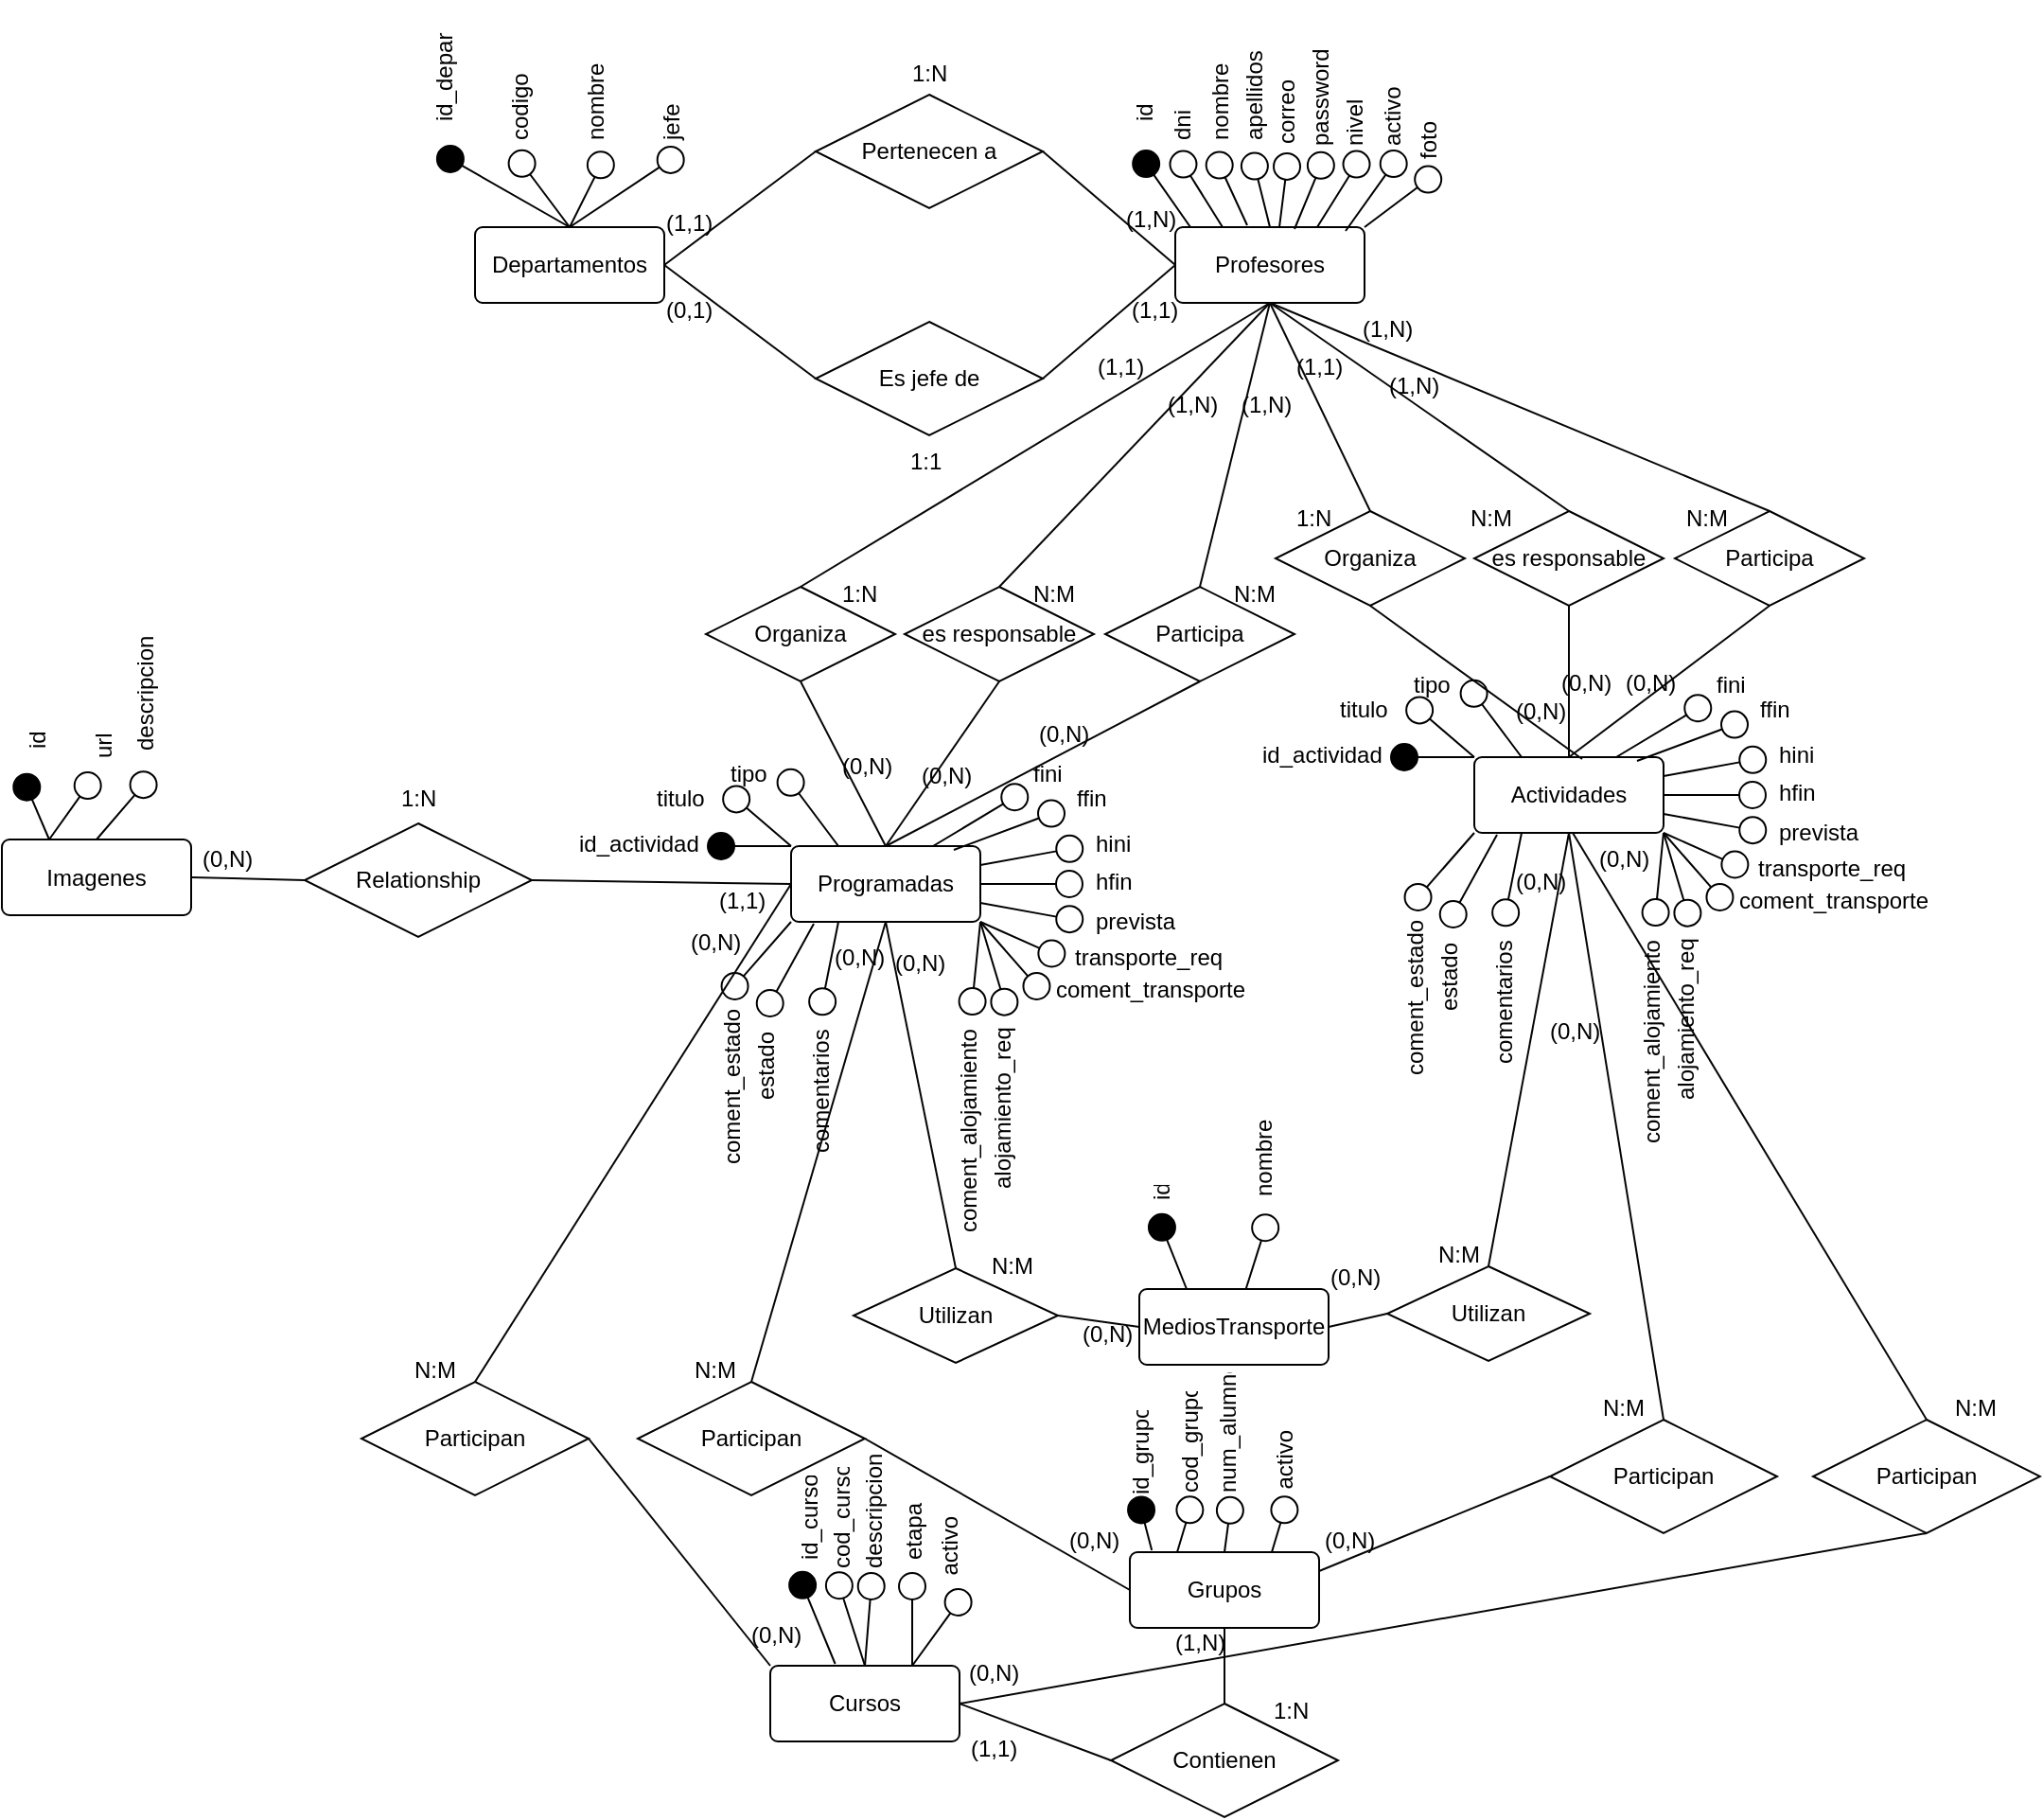 <mxfile version="24.2.5" type="device">
  <diagram id="R2lEEEUBdFMjLlhIrx00" name="Page-1">
    <mxGraphModel dx="2702" dy="1316" grid="1" gridSize="10" guides="1" tooltips="1" connect="1" arrows="1" fold="1" page="0" pageScale="1" pageWidth="827" pageHeight="1169" math="0" shadow="0" extFonts="Permanent Marker^https://fonts.googleapis.com/css?family=Permanent+Marker">
      <root>
        <mxCell id="0" />
        <mxCell id="1" parent="0" />
        <mxCell id="cgKdtrr4EZukMdcuLm3c-1" value="Departamentos" style="rounded=1;arcSize=10;whiteSpace=wrap;html=1;align=center;" parent="1" vertex="1">
          <mxGeometry x="70" y="190" width="100" height="40" as="geometry" />
        </mxCell>
        <mxCell id="cgKdtrr4EZukMdcuLm3c-4" value="" style="endArrow=circle;html=1;rounded=0;exitX=0.5;exitY=0;exitDx=0;exitDy=0;" parent="1" source="cgKdtrr4EZukMdcuLm3c-1" edge="1">
          <mxGeometry width="50" height="50" relative="1" as="geometry">
            <mxPoint x="80" y="140" as="sourcePoint" />
            <mxPoint x="50" y="150" as="targetPoint" />
          </mxGeometry>
        </mxCell>
        <mxCell id="cgKdtrr4EZukMdcuLm3c-5" value="" style="endArrow=circle;endArrowColor=white;html=1;rounded=0;fillOpacity=0;" parent="1" edge="1">
          <mxGeometry width="50" height="50" relative="1" as="geometry">
            <mxPoint x="120" y="190" as="sourcePoint" />
            <mxPoint x="90" y="150" as="targetPoint" />
          </mxGeometry>
        </mxCell>
        <mxCell id="cgKdtrr4EZukMdcuLm3c-6" value="" style="endArrow=circle;endArrowColor=white;html=1;rounded=0;fillOpacity=0;" parent="1" edge="1">
          <mxGeometry width="50" height="50" relative="1" as="geometry">
            <mxPoint x="120" y="190" as="sourcePoint" />
            <mxPoint x="140" y="150" as="targetPoint" />
          </mxGeometry>
        </mxCell>
        <mxCell id="cgKdtrr4EZukMdcuLm3c-7" value="" style="endArrow=circle;endArrowColor=white;html=1;rounded=0;fillOpacity=0;" parent="1" edge="1">
          <mxGeometry width="50" height="50" relative="1" as="geometry">
            <mxPoint x="120" y="190" as="sourcePoint" />
            <mxPoint x="180" y="150" as="targetPoint" />
          </mxGeometry>
        </mxCell>
        <mxCell id="cgKdtrr4EZukMdcuLm3c-8" value="id_depar" style="text;strokeColor=none;fillColor=none;spacingLeft=4;spacingRight=4;overflow=hidden;rotatable=0;points=[[0,0.5],[1,0.5]];portConstraint=eastwest;fontSize=12;horizontal=0;" parent="1" vertex="1">
          <mxGeometry x="40" y="80" width="40" height="60" as="geometry" />
        </mxCell>
        <mxCell id="cgKdtrr4EZukMdcuLm3c-9" value="codigo" style="text;strokeColor=none;fillColor=none;spacingLeft=4;spacingRight=4;overflow=hidden;rotatable=0;points=[[0,0.5],[1,0.5]];portConstraint=eastwest;fontSize=12;horizontal=0;" parent="1" vertex="1">
          <mxGeometry x="80" y="90" width="40" height="60" as="geometry" />
        </mxCell>
        <mxCell id="cgKdtrr4EZukMdcuLm3c-10" value="nombre" style="text;strokeColor=none;fillColor=none;spacingLeft=4;spacingRight=4;overflow=hidden;rotatable=0;points=[[0,0.5],[1,0.5]];portConstraint=eastwest;fontSize=12;horizontal=0;" parent="1" vertex="1">
          <mxGeometry x="120" y="90" width="40" height="60" as="geometry" />
        </mxCell>
        <mxCell id="cgKdtrr4EZukMdcuLm3c-11" value="jefe" style="text;strokeColor=none;fillColor=none;spacingLeft=4;spacingRight=4;overflow=hidden;rotatable=0;points=[[0,0.5],[1,0.5]];portConstraint=eastwest;fontSize=12;horizontal=0;" parent="1" vertex="1">
          <mxGeometry x="160" y="90" width="30" height="60" as="geometry" />
        </mxCell>
        <mxCell id="cgKdtrr4EZukMdcuLm3c-12" value="Pertenecen a" style="shape=rhombus;perimeter=rhombusPerimeter;whiteSpace=wrap;html=1;align=center;" parent="1" vertex="1">
          <mxGeometry x="250" y="120" width="120" height="60" as="geometry" />
        </mxCell>
        <mxCell id="cgKdtrr4EZukMdcuLm3c-13" value="Es jefe de" style="shape=rhombus;perimeter=rhombusPerimeter;whiteSpace=wrap;html=1;align=center;" parent="1" vertex="1">
          <mxGeometry x="250" y="240" width="120" height="60" as="geometry" />
        </mxCell>
        <mxCell id="cgKdtrr4EZukMdcuLm3c-14" value="Profesores" style="rounded=1;arcSize=10;whiteSpace=wrap;html=1;align=center;" parent="1" vertex="1">
          <mxGeometry x="440" y="190" width="100" height="40" as="geometry" />
        </mxCell>
        <mxCell id="cgKdtrr4EZukMdcuLm3c-15" value="" style="endArrow=circle;html=1;rounded=0;exitX=0.08;exitY=0;exitDx=0;exitDy=0;exitPerimeter=0;" parent="1" source="cgKdtrr4EZukMdcuLm3c-14" edge="1">
          <mxGeometry width="50" height="50" relative="1" as="geometry">
            <mxPoint x="490" y="190" as="sourcePoint" />
            <mxPoint x="420" y="150" as="targetPoint" />
          </mxGeometry>
        </mxCell>
        <mxCell id="cgKdtrr4EZukMdcuLm3c-16" value="" style="endArrow=circle;endArrowColor=white;html=1;rounded=0;fillOpacity=0;exitX=0.25;exitY=0;exitDx=0;exitDy=0;" parent="1" source="cgKdtrr4EZukMdcuLm3c-14" edge="1">
          <mxGeometry width="50" height="50" relative="1" as="geometry">
            <mxPoint x="130" y="200" as="sourcePoint" />
            <mxPoint x="440" y="150" as="targetPoint" />
          </mxGeometry>
        </mxCell>
        <mxCell id="cgKdtrr4EZukMdcuLm3c-17" value="" style="endArrow=circle;endArrowColor=white;html=1;rounded=0;fillOpacity=0;exitX=0.38;exitY=-0.025;exitDx=0;exitDy=0;exitPerimeter=0;" parent="1" source="cgKdtrr4EZukMdcuLm3c-14" edge="1">
          <mxGeometry width="50" height="50" relative="1" as="geometry">
            <mxPoint x="480" y="190" as="sourcePoint" />
            <mxPoint x="460" y="150" as="targetPoint" />
          </mxGeometry>
        </mxCell>
        <mxCell id="cgKdtrr4EZukMdcuLm3c-18" value="" style="endArrow=circle;endArrowColor=white;html=1;rounded=0;fillOpacity=0;exitX=0.5;exitY=0;exitDx=0;exitDy=0;" parent="1" source="cgKdtrr4EZukMdcuLm3c-14" edge="1">
          <mxGeometry width="50" height="50" relative="1" as="geometry">
            <mxPoint x="485" y="210" as="sourcePoint" />
            <mxPoint x="480" y="150" as="targetPoint" />
          </mxGeometry>
        </mxCell>
        <mxCell id="cgKdtrr4EZukMdcuLm3c-19" value="" style="endArrow=circle;endArrowColor=white;html=1;rounded=0;fillOpacity=0;" parent="1" edge="1">
          <mxGeometry width="50" height="50" relative="1" as="geometry">
            <mxPoint x="495" y="190" as="sourcePoint" />
            <mxPoint x="500" y="150" as="targetPoint" />
          </mxGeometry>
        </mxCell>
        <mxCell id="cgKdtrr4EZukMdcuLm3c-20" value="" style="endArrow=circle;endArrowColor=white;html=1;rounded=0;fillOpacity=0;exitX=0.63;exitY=0.025;exitDx=0;exitDy=0;exitPerimeter=0;" parent="1" source="cgKdtrr4EZukMdcuLm3c-14" edge="1">
          <mxGeometry width="50" height="50" relative="1" as="geometry">
            <mxPoint x="505" y="230" as="sourcePoint" />
            <mxPoint x="520" y="150" as="targetPoint" />
          </mxGeometry>
        </mxCell>
        <mxCell id="cgKdtrr4EZukMdcuLm3c-21" value="" style="endArrow=circle;endArrowColor=white;html=1;rounded=0;fillOpacity=0;exitX=0.75;exitY=0;exitDx=0;exitDy=0;" parent="1" source="cgKdtrr4EZukMdcuLm3c-14" edge="1">
          <mxGeometry width="50" height="50" relative="1" as="geometry">
            <mxPoint x="515" y="240" as="sourcePoint" />
            <mxPoint x="540" y="150" as="targetPoint" />
          </mxGeometry>
        </mxCell>
        <mxCell id="cgKdtrr4EZukMdcuLm3c-22" value="" style="endArrow=circle;endArrowColor=white;html=1;rounded=0;fillOpacity=0;exitX=0.9;exitY=0.05;exitDx=0;exitDy=0;exitPerimeter=0;" parent="1" source="cgKdtrr4EZukMdcuLm3c-14" edge="1">
          <mxGeometry width="50" height="50" relative="1" as="geometry">
            <mxPoint x="525" y="250" as="sourcePoint" />
            <mxPoint x="560" y="150" as="targetPoint" />
          </mxGeometry>
        </mxCell>
        <mxCell id="cgKdtrr4EZukMdcuLm3c-23" value="" style="endArrow=circle;endArrowColor=white;html=1;rounded=0;fillOpacity=0;exitX=1;exitY=0;exitDx=0;exitDy=0;" parent="1" source="cgKdtrr4EZukMdcuLm3c-14" edge="1">
          <mxGeometry width="50" height="50" relative="1" as="geometry">
            <mxPoint x="535" y="260" as="sourcePoint" />
            <mxPoint x="580" y="160" as="targetPoint" />
          </mxGeometry>
        </mxCell>
        <mxCell id="cgKdtrr4EZukMdcuLm3c-30" value="id" style="text;strokeColor=none;fillColor=none;spacingLeft=4;spacingRight=4;overflow=hidden;rotatable=0;points=[[0,0.5],[1,0.5]];portConstraint=eastwest;fontSize=12;horizontal=0;" parent="1" vertex="1">
          <mxGeometry x="410" y="80" width="30" height="60" as="geometry" />
        </mxCell>
        <mxCell id="cgKdtrr4EZukMdcuLm3c-31" value="dni" style="text;strokeColor=none;fillColor=none;spacingLeft=4;spacingRight=4;overflow=hidden;rotatable=0;points=[[0,0.5],[1,0.5]];portConstraint=eastwest;fontSize=12;horizontal=0;" parent="1" vertex="1">
          <mxGeometry x="430" y="90" width="30" height="60" as="geometry" />
        </mxCell>
        <mxCell id="cgKdtrr4EZukMdcuLm3c-32" value="nombre" style="text;strokeColor=none;fillColor=none;spacingLeft=4;spacingRight=4;overflow=hidden;rotatable=0;points=[[0,0.5],[1,0.5]];portConstraint=eastwest;fontSize=12;horizontal=0;" parent="1" vertex="1">
          <mxGeometry x="450" y="90" width="30" height="60" as="geometry" />
        </mxCell>
        <mxCell id="cgKdtrr4EZukMdcuLm3c-33" value="apellidos" style="text;strokeColor=none;fillColor=none;spacingLeft=4;spacingRight=4;overflow=hidden;rotatable=0;points=[[0,0.5],[1,0.5]];portConstraint=eastwest;fontSize=12;horizontal=0;" parent="1" vertex="1">
          <mxGeometry x="468" y="90" width="30" height="60" as="geometry" />
        </mxCell>
        <mxCell id="cgKdtrr4EZukMdcuLm3c-34" value="correo" style="text;strokeColor=none;fillColor=none;spacingLeft=4;spacingRight=4;overflow=hidden;rotatable=0;points=[[0,0.5],[1,0.5]];portConstraint=eastwest;fontSize=12;horizontal=0;" parent="1" vertex="1">
          <mxGeometry x="485" y="92" width="30" height="60" as="geometry" />
        </mxCell>
        <mxCell id="cgKdtrr4EZukMdcuLm3c-35" value="password" style="text;strokeColor=none;fillColor=none;spacingLeft=4;spacingRight=4;overflow=hidden;rotatable=0;points=[[0,0.5],[1,0.5]];portConstraint=eastwest;fontSize=12;horizontal=0;" parent="1" vertex="1">
          <mxGeometry x="503" y="70" width="30" height="83" as="geometry" />
        </mxCell>
        <mxCell id="cgKdtrr4EZukMdcuLm3c-36" value="nivel" style="text;strokeColor=none;fillColor=none;spacingLeft=4;spacingRight=4;overflow=hidden;rotatable=0;points=[[0,0.5],[1,0.5]];portConstraint=eastwest;fontSize=12;horizontal=0;" parent="1" vertex="1">
          <mxGeometry x="521" y="93" width="30" height="60" as="geometry" />
        </mxCell>
        <mxCell id="cgKdtrr4EZukMdcuLm3c-37" value="activo" style="text;strokeColor=none;fillColor=none;spacingLeft=4;spacingRight=4;overflow=hidden;rotatable=0;points=[[0,0.5],[1,0.5]];portConstraint=eastwest;fontSize=12;horizontal=0;" parent="1" vertex="1">
          <mxGeometry x="541" y="93" width="30" height="60" as="geometry" />
        </mxCell>
        <mxCell id="cgKdtrr4EZukMdcuLm3c-38" value="foto" style="text;strokeColor=none;fillColor=none;spacingLeft=4;spacingRight=4;overflow=hidden;rotatable=0;points=[[0,0.5],[1,0.5]];portConstraint=eastwest;fontSize=12;horizontal=0;" parent="1" vertex="1">
          <mxGeometry x="560" y="100" width="30" height="60" as="geometry" />
        </mxCell>
        <mxCell id="cgKdtrr4EZukMdcuLm3c-39" value="" style="endArrow=none;html=1;rounded=0;strokeColor=#050505;exitX=1;exitY=0.5;exitDx=0;exitDy=0;entryX=0;entryY=0.5;entryDx=0;entryDy=0;flowAnimation=0;" parent="1" source="cgKdtrr4EZukMdcuLm3c-1" target="cgKdtrr4EZukMdcuLm3c-12" edge="1">
          <mxGeometry relative="1" as="geometry">
            <mxPoint x="190" y="440" as="sourcePoint" />
            <mxPoint x="350" y="440" as="targetPoint" />
          </mxGeometry>
        </mxCell>
        <mxCell id="cgKdtrr4EZukMdcuLm3c-40" value="" style="endArrow=none;html=1;rounded=0;strokeColor=#050505;exitX=1;exitY=0.5;exitDx=0;exitDy=0;entryX=0;entryY=0.5;entryDx=0;entryDy=0;" parent="1" source="cgKdtrr4EZukMdcuLm3c-1" target="cgKdtrr4EZukMdcuLm3c-13" edge="1">
          <mxGeometry relative="1" as="geometry">
            <mxPoint x="180" y="220" as="sourcePoint" />
            <mxPoint x="250" y="140" as="targetPoint" />
          </mxGeometry>
        </mxCell>
        <mxCell id="cgKdtrr4EZukMdcuLm3c-41" value="" style="endArrow=none;html=1;rounded=0;strokeColor=#050505;exitX=0;exitY=0.5;exitDx=0;exitDy=0;entryX=1;entryY=0.5;entryDx=0;entryDy=0;" parent="1" source="cgKdtrr4EZukMdcuLm3c-14" target="cgKdtrr4EZukMdcuLm3c-12" edge="1">
          <mxGeometry relative="1" as="geometry">
            <mxPoint x="190" y="230" as="sourcePoint" />
            <mxPoint x="260" y="150" as="targetPoint" />
          </mxGeometry>
        </mxCell>
        <mxCell id="cgKdtrr4EZukMdcuLm3c-42" value="" style="endArrow=none;html=1;rounded=0;strokeColor=#050505;exitX=1;exitY=0.5;exitDx=0;exitDy=0;entryX=0;entryY=0.5;entryDx=0;entryDy=0;" parent="1" source="cgKdtrr4EZukMdcuLm3c-13" target="cgKdtrr4EZukMdcuLm3c-14" edge="1">
          <mxGeometry relative="1" as="geometry">
            <mxPoint x="200" y="240" as="sourcePoint" />
            <mxPoint x="270" y="160" as="targetPoint" />
          </mxGeometry>
        </mxCell>
        <mxCell id="cgKdtrr4EZukMdcuLm3c-43" value="1:N" style="text;strokeColor=none;fillColor=none;spacingLeft=4;spacingRight=4;overflow=hidden;rotatable=0;points=[[0,0.5],[1,0.5]];portConstraint=eastwest;fontSize=12;horizontal=1;" parent="1" vertex="1">
          <mxGeometry x="295" y="95" width="30" height="20" as="geometry" />
        </mxCell>
        <mxCell id="cgKdtrr4EZukMdcuLm3c-45" value="(1,1)" style="text;strokeColor=none;fillColor=none;spacingLeft=4;spacingRight=4;overflow=hidden;rotatable=0;points=[[0,0.5],[1,0.5]];portConstraint=eastwest;fontSize=12;" parent="1" vertex="1">
          <mxGeometry x="165" y="174" width="40" height="30" as="geometry" />
        </mxCell>
        <mxCell id="cgKdtrr4EZukMdcuLm3c-46" value="(1,N)" style="text;strokeColor=none;fillColor=none;spacingLeft=4;spacingRight=4;overflow=hidden;rotatable=0;points=[[0,0.5],[1,0.5]];portConstraint=eastwest;fontSize=12;" parent="1" vertex="1">
          <mxGeometry x="408" y="172" width="40" height="30" as="geometry" />
        </mxCell>
        <mxCell id="cgKdtrr4EZukMdcuLm3c-47" value="(0,1)" style="text;strokeColor=none;fillColor=none;spacingLeft=4;spacingRight=4;overflow=hidden;rotatable=0;points=[[0,0.5],[1,0.5]];portConstraint=eastwest;fontSize=12;" parent="1" vertex="1">
          <mxGeometry x="165" y="220" width="40" height="30" as="geometry" />
        </mxCell>
        <mxCell id="cgKdtrr4EZukMdcuLm3c-48" value="(1,1)" style="text;strokeColor=none;fillColor=none;spacingLeft=4;spacingRight=4;overflow=hidden;rotatable=0;points=[[0,0.5],[1,0.5]];portConstraint=eastwest;fontSize=12;" parent="1" vertex="1">
          <mxGeometry x="411" y="220" width="40" height="30" as="geometry" />
        </mxCell>
        <mxCell id="cgKdtrr4EZukMdcuLm3c-49" value="1:1" style="text;strokeColor=none;fillColor=none;spacingLeft=4;spacingRight=4;overflow=hidden;rotatable=0;points=[[0,0.5],[1,0.5]];portConstraint=eastwest;fontSize=12;horizontal=1;" parent="1" vertex="1">
          <mxGeometry x="294" y="300" width="30" height="20" as="geometry" />
        </mxCell>
        <mxCell id="cgKdtrr4EZukMdcuLm3c-50" value="Actividades" style="rounded=1;arcSize=10;whiteSpace=wrap;html=1;align=center;" parent="1" vertex="1">
          <mxGeometry x="598" y="470" width="100" height="40" as="geometry" />
        </mxCell>
        <mxCell id="cgKdtrr4EZukMdcuLm3c-51" value="Organiza" style="shape=rhombus;perimeter=rhombusPerimeter;whiteSpace=wrap;html=1;align=center;" parent="1" vertex="1">
          <mxGeometry x="493" y="340" width="100" height="50" as="geometry" />
        </mxCell>
        <mxCell id="cgKdtrr4EZukMdcuLm3c-52" value="es responsable" style="shape=rhombus;perimeter=rhombusPerimeter;whiteSpace=wrap;html=1;align=center;" parent="1" vertex="1">
          <mxGeometry x="598" y="340" width="100" height="50" as="geometry" />
        </mxCell>
        <mxCell id="cgKdtrr4EZukMdcuLm3c-53" value="Participa" style="shape=rhombus;perimeter=rhombusPerimeter;whiteSpace=wrap;html=1;align=center;" parent="1" vertex="1">
          <mxGeometry x="704" y="340" width="100" height="50" as="geometry" />
        </mxCell>
        <mxCell id="cgKdtrr4EZukMdcuLm3c-54" value="" style="endArrow=none;html=1;rounded=0;strokeColor=#050505;entryX=0.5;entryY=1;entryDx=0;entryDy=0;exitX=0.5;exitY=0;exitDx=0;exitDy=0;" parent="1" source="cgKdtrr4EZukMdcuLm3c-51" target="cgKdtrr4EZukMdcuLm3c-14" edge="1">
          <mxGeometry relative="1" as="geometry">
            <mxPoint x="370" y="440" as="sourcePoint" />
            <mxPoint x="530" y="440" as="targetPoint" />
          </mxGeometry>
        </mxCell>
        <mxCell id="cgKdtrr4EZukMdcuLm3c-55" value="" style="endArrow=none;html=1;rounded=0;strokeColor=#050505;entryX=0.5;entryY=1;entryDx=0;entryDy=0;exitX=0.5;exitY=0;exitDx=0;exitDy=0;" parent="1" source="cgKdtrr4EZukMdcuLm3c-52" target="cgKdtrr4EZukMdcuLm3c-14" edge="1">
          <mxGeometry relative="1" as="geometry">
            <mxPoint x="370" y="440" as="sourcePoint" />
            <mxPoint x="530" y="440" as="targetPoint" />
          </mxGeometry>
        </mxCell>
        <mxCell id="cgKdtrr4EZukMdcuLm3c-56" value="" style="endArrow=none;html=1;rounded=0;strokeColor=#050505;entryX=0.5;entryY=1;entryDx=0;entryDy=0;exitX=0.5;exitY=0;exitDx=0;exitDy=0;" parent="1" source="cgKdtrr4EZukMdcuLm3c-53" target="cgKdtrr4EZukMdcuLm3c-14" edge="1">
          <mxGeometry relative="1" as="geometry">
            <mxPoint x="475" y="350" as="sourcePoint" />
            <mxPoint x="500" y="240" as="targetPoint" />
          </mxGeometry>
        </mxCell>
        <mxCell id="cgKdtrr4EZukMdcuLm3c-57" value="" style="endArrow=none;html=1;rounded=0;strokeColor=#050505;entryX=0.5;entryY=1;entryDx=0;entryDy=0;exitX=0.5;exitY=0;exitDx=0;exitDy=0;" parent="1" source="cgKdtrr4EZukMdcuLm3c-50" target="cgKdtrr4EZukMdcuLm3c-53" edge="1">
          <mxGeometry relative="1" as="geometry">
            <mxPoint x="668" y="360" as="sourcePoint" />
            <mxPoint x="693" y="250" as="targetPoint" />
          </mxGeometry>
        </mxCell>
        <mxCell id="cgKdtrr4EZukMdcuLm3c-58" value="" style="endArrow=none;html=1;rounded=0;strokeColor=#050505;entryX=0.5;entryY=1;entryDx=0;entryDy=0;exitX=0.5;exitY=0;exitDx=0;exitDy=0;" parent="1" source="cgKdtrr4EZukMdcuLm3c-50" target="cgKdtrr4EZukMdcuLm3c-52" edge="1">
          <mxGeometry relative="1" as="geometry">
            <mxPoint x="678" y="370" as="sourcePoint" />
            <mxPoint x="703" y="260" as="targetPoint" />
          </mxGeometry>
        </mxCell>
        <mxCell id="cgKdtrr4EZukMdcuLm3c-59" value="" style="endArrow=none;html=1;rounded=0;strokeColor=#050505;entryX=0.5;entryY=1;entryDx=0;entryDy=0;exitX=0.57;exitY=0.025;exitDx=0;exitDy=0;exitPerimeter=0;" parent="1" source="cgKdtrr4EZukMdcuLm3c-50" target="cgKdtrr4EZukMdcuLm3c-51" edge="1">
          <mxGeometry relative="1" as="geometry">
            <mxPoint x="673" y="440" as="sourcePoint" />
            <mxPoint x="713" y="270" as="targetPoint" />
          </mxGeometry>
        </mxCell>
        <mxCell id="cgKdtrr4EZukMdcuLm3c-60" value="" style="endArrow=circle;html=1;rounded=0;exitX=0;exitY=0;exitDx=0;exitDy=0;" parent="1" source="cgKdtrr4EZukMdcuLm3c-50" edge="1">
          <mxGeometry width="50" height="50" relative="1" as="geometry">
            <mxPoint x="641" y="200" as="sourcePoint" />
            <mxPoint x="553" y="470" as="targetPoint" />
          </mxGeometry>
        </mxCell>
        <mxCell id="cgKdtrr4EZukMdcuLm3c-61" value="" style="endArrow=circle;endArrowColor=white;html=1;rounded=0;fillOpacity=0;exitX=0.75;exitY=0;exitDx=0;exitDy=0;" parent="1" source="cgKdtrr4EZukMdcuLm3c-50" edge="1">
          <mxGeometry width="50" height="50" relative="1" as="geometry">
            <mxPoint x="658" y="200" as="sourcePoint" />
            <mxPoint x="723" y="440" as="targetPoint" />
          </mxGeometry>
        </mxCell>
        <mxCell id="cgKdtrr4EZukMdcuLm3c-62" value="" style="endArrow=circle;endArrowColor=white;html=1;rounded=0;fillOpacity=0;exitX=0.86;exitY=0.05;exitDx=0;exitDy=0;exitPerimeter=0;" parent="1" source="cgKdtrr4EZukMdcuLm3c-50" edge="1">
          <mxGeometry width="50" height="50" relative="1" as="geometry">
            <mxPoint x="668" y="210" as="sourcePoint" />
            <mxPoint x="743" y="450" as="targetPoint" />
          </mxGeometry>
        </mxCell>
        <mxCell id="cgKdtrr4EZukMdcuLm3c-63" value="" style="endArrow=circle;endArrowColor=white;html=1;rounded=0;fillOpacity=0;exitX=1;exitY=0.25;exitDx=0;exitDy=0;" parent="1" source="cgKdtrr4EZukMdcuLm3c-50" edge="1">
          <mxGeometry width="50" height="50" relative="1" as="geometry">
            <mxPoint x="701" y="478" as="sourcePoint" />
            <mxPoint x="753" y="470" as="targetPoint" />
          </mxGeometry>
        </mxCell>
        <mxCell id="cgKdtrr4EZukMdcuLm3c-64" value="" style="endArrow=circle;endArrowColor=white;html=1;rounded=0;fillOpacity=0;exitX=1;exitY=0.5;exitDx=0;exitDy=0;" parent="1" source="cgKdtrr4EZukMdcuLm3c-50" edge="1">
          <mxGeometry width="50" height="50" relative="1" as="geometry">
            <mxPoint x="711" y="488" as="sourcePoint" />
            <mxPoint x="753" y="490" as="targetPoint" />
          </mxGeometry>
        </mxCell>
        <mxCell id="cgKdtrr4EZukMdcuLm3c-65" value="" style="endArrow=circle;endArrowColor=white;html=1;rounded=0;fillOpacity=0;exitX=1;exitY=0.75;exitDx=0;exitDy=0;" parent="1" source="cgKdtrr4EZukMdcuLm3c-50" edge="1">
          <mxGeometry width="50" height="50" relative="1" as="geometry">
            <mxPoint x="721" y="498" as="sourcePoint" />
            <mxPoint x="753" y="510" as="targetPoint" />
          </mxGeometry>
        </mxCell>
        <mxCell id="cgKdtrr4EZukMdcuLm3c-66" value="" style="endArrow=circle;endArrowColor=white;html=1;rounded=0;fillOpacity=0;exitX=1;exitY=1;exitDx=0;exitDy=0;" parent="1" source="cgKdtrr4EZukMdcuLm3c-50" edge="1">
          <mxGeometry width="50" height="50" relative="1" as="geometry">
            <mxPoint x="731" y="508" as="sourcePoint" />
            <mxPoint x="743" y="530" as="targetPoint" />
          </mxGeometry>
        </mxCell>
        <mxCell id="cgKdtrr4EZukMdcuLm3c-68" value="" style="endArrow=circle;endArrowColor=white;html=1;rounded=0;fillOpacity=0;exitX=1;exitY=1;exitDx=0;exitDy=0;" parent="1" source="cgKdtrr4EZukMdcuLm3c-50" edge="1">
          <mxGeometry width="50" height="50" relative="1" as="geometry">
            <mxPoint x="751" y="528" as="sourcePoint" />
            <mxPoint x="733" y="550" as="targetPoint" />
          </mxGeometry>
        </mxCell>
        <mxCell id="cgKdtrr4EZukMdcuLm3c-69" value="" style="endArrow=circle;endArrowColor=white;html=1;rounded=0;fillOpacity=0;exitX=1;exitY=1;exitDx=0;exitDy=0;" parent="1" source="cgKdtrr4EZukMdcuLm3c-50" edge="1">
          <mxGeometry width="50" height="50" relative="1" as="geometry">
            <mxPoint x="761" y="538" as="sourcePoint" />
            <mxPoint x="713" y="560" as="targetPoint" />
          </mxGeometry>
        </mxCell>
        <mxCell id="cgKdtrr4EZukMdcuLm3c-70" value="" style="endArrow=circle;endArrowColor=white;html=1;rounded=0;fillOpacity=0;exitX=1;exitY=1;exitDx=0;exitDy=0;" parent="1" source="cgKdtrr4EZukMdcuLm3c-50" edge="1">
          <mxGeometry width="50" height="50" relative="1" as="geometry">
            <mxPoint x="771" y="548" as="sourcePoint" />
            <mxPoint x="693" y="560" as="targetPoint" />
          </mxGeometry>
        </mxCell>
        <mxCell id="cgKdtrr4EZukMdcuLm3c-71" value="" style="endArrow=circle;endArrowColor=white;html=1;rounded=0;fillOpacity=0;exitX=0;exitY=0;exitDx=0;exitDy=0;" parent="1" source="cgKdtrr4EZukMdcuLm3c-50" edge="1">
          <mxGeometry width="50" height="50" relative="1" as="geometry">
            <mxPoint x="781" y="558" as="sourcePoint" />
            <mxPoint x="563" y="440" as="targetPoint" />
          </mxGeometry>
        </mxCell>
        <mxCell id="cgKdtrr4EZukMdcuLm3c-72" value="" style="endArrow=circle;endArrowColor=white;html=1;rounded=0;fillOpacity=0;exitX=0.25;exitY=0;exitDx=0;exitDy=0;" parent="1" source="cgKdtrr4EZukMdcuLm3c-50" edge="1">
          <mxGeometry width="50" height="50" relative="1" as="geometry">
            <mxPoint x="791" y="568" as="sourcePoint" />
            <mxPoint x="593" y="430" as="targetPoint" />
          </mxGeometry>
        </mxCell>
        <mxCell id="cgKdtrr4EZukMdcuLm3c-73" value="id_actividad" style="text;strokeColor=none;fillColor=none;spacingLeft=4;spacingRight=4;overflow=hidden;rotatable=0;points=[[0,0.5],[1,0.5]];portConstraint=eastwest;fontSize=12;horizontal=1;" parent="1" vertex="1">
          <mxGeometry x="480" y="455" width="80" height="30" as="geometry" />
        </mxCell>
        <mxCell id="cgKdtrr4EZukMdcuLm3c-74" value="titulo" style="text;strokeColor=none;fillColor=none;spacingLeft=4;spacingRight=4;overflow=hidden;rotatable=0;points=[[0,0.5],[1,0.5]];portConstraint=eastwest;fontSize=12;horizontal=1;" parent="1" vertex="1">
          <mxGeometry x="521" y="431" width="43" height="30" as="geometry" />
        </mxCell>
        <mxCell id="cgKdtrr4EZukMdcuLm3c-75" value="tipo" style="text;strokeColor=none;fillColor=none;spacingLeft=4;spacingRight=4;overflow=hidden;rotatable=0;points=[[0,0.5],[1,0.5]];portConstraint=eastwest;fontSize=12;horizontal=1;" parent="1" vertex="1">
          <mxGeometry x="560" y="418" width="34" height="30" as="geometry" />
        </mxCell>
        <mxCell id="cgKdtrr4EZukMdcuLm3c-76" value="fini" style="text;strokeColor=none;fillColor=none;spacingLeft=4;spacingRight=4;overflow=hidden;rotatable=0;points=[[0,0.5],[1,0.5]];portConstraint=eastwest;fontSize=12;horizontal=1;" parent="1" vertex="1">
          <mxGeometry x="720" y="418" width="34" height="30" as="geometry" />
        </mxCell>
        <mxCell id="cgKdtrr4EZukMdcuLm3c-77" value="ffin" style="text;strokeColor=none;fillColor=none;spacingLeft=4;spacingRight=4;overflow=hidden;rotatable=0;points=[[0,0.5],[1,0.5]];portConstraint=eastwest;fontSize=12;horizontal=1;" parent="1" vertex="1">
          <mxGeometry x="743" y="431" width="34" height="30" as="geometry" />
        </mxCell>
        <mxCell id="cgKdtrr4EZukMdcuLm3c-78" value="hini" style="text;strokeColor=none;fillColor=none;spacingLeft=4;spacingRight=4;overflow=hidden;rotatable=0;points=[[0,0.5],[1,0.5]];portConstraint=eastwest;fontSize=12;horizontal=1;" parent="1" vertex="1">
          <mxGeometry x="753" y="455" width="34" height="30" as="geometry" />
        </mxCell>
        <mxCell id="cgKdtrr4EZukMdcuLm3c-79" value="hfin" style="text;strokeColor=none;fillColor=none;spacingLeft=4;spacingRight=4;overflow=hidden;rotatable=0;points=[[0,0.5],[1,0.5]];portConstraint=eastwest;fontSize=12;horizontal=1;" parent="1" vertex="1">
          <mxGeometry x="753" y="475" width="34" height="30" as="geometry" />
        </mxCell>
        <mxCell id="cgKdtrr4EZukMdcuLm3c-80" value="prevista" style="text;strokeColor=none;fillColor=none;spacingLeft=4;spacingRight=4;overflow=hidden;rotatable=0;points=[[0,0.5],[1,0.5]];portConstraint=eastwest;fontSize=12;horizontal=1;" parent="1" vertex="1">
          <mxGeometry x="753" y="496" width="70" height="30" as="geometry" />
        </mxCell>
        <mxCell id="cgKdtrr4EZukMdcuLm3c-81" value="transporte_req" style="text;strokeColor=none;fillColor=none;spacingLeft=4;spacingRight=4;overflow=hidden;rotatable=0;points=[[0,0.5],[1,0.5]];portConstraint=eastwest;fontSize=12;horizontal=1;" parent="1" vertex="1">
          <mxGeometry x="742" y="515" width="91" height="30" as="geometry" />
        </mxCell>
        <mxCell id="cgKdtrr4EZukMdcuLm3c-82" value="coment_transporte" style="text;strokeColor=none;fillColor=none;spacingLeft=4;spacingRight=4;overflow=hidden;rotatable=0;points=[[0,0.5],[1,0.5]];portConstraint=eastwest;fontSize=12;horizontal=1;" parent="1" vertex="1">
          <mxGeometry x="732" y="532" width="114" height="30" as="geometry" />
        </mxCell>
        <mxCell id="cgKdtrr4EZukMdcuLm3c-83" value="alojamiento_req" style="text;strokeColor=none;fillColor=none;spacingLeft=4;spacingRight=4;overflow=hidden;rotatable=0;points=[[0,0.5],[1,0.5]];portConstraint=eastwest;fontSize=12;horizontal=0;" parent="1" vertex="1">
          <mxGeometry x="696" y="554" width="34" height="103" as="geometry" />
        </mxCell>
        <mxCell id="cgKdtrr4EZukMdcuLm3c-84" value="coment_alojamiento" style="text;strokeColor=none;fillColor=none;spacingLeft=4;spacingRight=4;overflow=hidden;rotatable=0;points=[[0,0.5],[1,0.5]];portConstraint=eastwest;fontSize=12;horizontal=0;" parent="1" vertex="1">
          <mxGeometry x="678" y="554" width="34" height="126" as="geometry" />
        </mxCell>
        <mxCell id="cgKdtrr4EZukMdcuLm3c-85" value="" style="endArrow=circle;endArrowColor=white;html=1;rounded=0;fillOpacity=0;exitX=0;exitY=1;exitDx=0;exitDy=0;" parent="1" source="cgKdtrr4EZukMdcuLm3c-50" edge="1">
          <mxGeometry width="50" height="50" relative="1" as="geometry">
            <mxPoint x="633" y="480" as="sourcePoint" />
            <mxPoint x="563" y="550" as="targetPoint" />
          </mxGeometry>
        </mxCell>
        <mxCell id="cgKdtrr4EZukMdcuLm3c-86" value="" style="endArrow=circle;endArrowColor=white;html=1;rounded=0;fillOpacity=0;exitX=0.12;exitY=1.025;exitDx=0;exitDy=0;exitPerimeter=0;" parent="1" source="cgKdtrr4EZukMdcuLm3c-50" edge="1">
          <mxGeometry width="50" height="50" relative="1" as="geometry">
            <mxPoint x="643" y="490" as="sourcePoint" />
            <mxPoint x="583" y="560" as="targetPoint" />
          </mxGeometry>
        </mxCell>
        <mxCell id="cgKdtrr4EZukMdcuLm3c-87" value="" style="endArrow=circle;endArrowColor=white;html=1;rounded=0;fillOpacity=0;exitX=0.25;exitY=1;exitDx=0;exitDy=0;" parent="1" source="cgKdtrr4EZukMdcuLm3c-50" edge="1">
          <mxGeometry width="50" height="50" relative="1" as="geometry">
            <mxPoint x="653" y="500" as="sourcePoint" />
            <mxPoint x="613" y="560" as="targetPoint" />
          </mxGeometry>
        </mxCell>
        <mxCell id="cgKdtrr4EZukMdcuLm3c-88" value="comentarios" style="text;strokeColor=none;fillColor=none;spacingLeft=4;spacingRight=4;overflow=hidden;rotatable=0;points=[[0,0.5],[1,0.5]];portConstraint=eastwest;fontSize=12;horizontal=0;" parent="1" vertex="1">
          <mxGeometry x="600" y="562" width="34" height="76" as="geometry" />
        </mxCell>
        <mxCell id="cgKdtrr4EZukMdcuLm3c-89" value="estado" style="text;strokeColor=none;fillColor=none;spacingLeft=4;spacingRight=4;overflow=hidden;rotatable=0;points=[[0,0.5],[1,0.5]];portConstraint=eastwest;fontSize=12;horizontal=0;" parent="1" vertex="1">
          <mxGeometry x="571" y="559" width="34" height="51" as="geometry" />
        </mxCell>
        <mxCell id="cgKdtrr4EZukMdcuLm3c-90" value="coment_estado" style="text;strokeColor=none;fillColor=none;spacingLeft=4;spacingRight=4;overflow=hidden;rotatable=0;points=[[0,0.5],[1,0.5]];portConstraint=eastwest;fontSize=12;horizontal=0;" parent="1" vertex="1">
          <mxGeometry x="553" y="548" width="34" height="96" as="geometry" />
        </mxCell>
        <mxCell id="cgKdtrr4EZukMdcuLm3c-91" value="Organiza" style="shape=rhombus;perimeter=rhombusPerimeter;whiteSpace=wrap;html=1;align=center;" parent="1" vertex="1">
          <mxGeometry x="192" y="380" width="100" height="50" as="geometry" />
        </mxCell>
        <mxCell id="cgKdtrr4EZukMdcuLm3c-92" value="es responsable" style="shape=rhombus;perimeter=rhombusPerimeter;whiteSpace=wrap;html=1;align=center;" parent="1" vertex="1">
          <mxGeometry x="297" y="380" width="100" height="50" as="geometry" />
        </mxCell>
        <mxCell id="cgKdtrr4EZukMdcuLm3c-93" value="Participa" style="shape=rhombus;perimeter=rhombusPerimeter;whiteSpace=wrap;html=1;align=center;" parent="1" vertex="1">
          <mxGeometry x="403" y="380" width="100" height="50" as="geometry" />
        </mxCell>
        <mxCell id="cgKdtrr4EZukMdcuLm3c-95" value="" style="endArrow=none;html=1;rounded=0;strokeColor=#050505;entryX=0.5;entryY=1;entryDx=0;entryDy=0;exitX=0.5;exitY=0;exitDx=0;exitDy=0;" parent="1" source="cgKdtrr4EZukMdcuLm3c-93" target="cgKdtrr4EZukMdcuLm3c-14" edge="1">
          <mxGeometry relative="1" as="geometry">
            <mxPoint x="553" y="350" as="sourcePoint" />
            <mxPoint x="500" y="240" as="targetPoint" />
          </mxGeometry>
        </mxCell>
        <mxCell id="cgKdtrr4EZukMdcuLm3c-96" value="" style="endArrow=none;html=1;rounded=0;strokeColor=#050505;entryX=0.5;entryY=1;entryDx=0;entryDy=0;exitX=0.5;exitY=0;exitDx=0;exitDy=0;" parent="1" source="cgKdtrr4EZukMdcuLm3c-92" target="cgKdtrr4EZukMdcuLm3c-14" edge="1">
          <mxGeometry relative="1" as="geometry">
            <mxPoint x="563" y="360" as="sourcePoint" />
            <mxPoint x="510" y="250" as="targetPoint" />
          </mxGeometry>
        </mxCell>
        <mxCell id="cgKdtrr4EZukMdcuLm3c-97" value="" style="endArrow=none;html=1;rounded=0;strokeColor=#050505;entryX=0.5;entryY=1;entryDx=0;entryDy=0;exitX=0.5;exitY=0;exitDx=0;exitDy=0;" parent="1" source="cgKdtrr4EZukMdcuLm3c-91" target="cgKdtrr4EZukMdcuLm3c-14" edge="1">
          <mxGeometry relative="1" as="geometry">
            <mxPoint x="573" y="370" as="sourcePoint" />
            <mxPoint x="520" y="260" as="targetPoint" />
          </mxGeometry>
        </mxCell>
        <mxCell id="cgKdtrr4EZukMdcuLm3c-98" value="Programadas" style="rounded=1;arcSize=10;whiteSpace=wrap;html=1;align=center;" parent="1" vertex="1">
          <mxGeometry x="237" y="517" width="100" height="40" as="geometry" />
        </mxCell>
        <mxCell id="cgKdtrr4EZukMdcuLm3c-99" value="" style="endArrow=circle;html=1;rounded=0;exitX=0;exitY=0;exitDx=0;exitDy=0;" parent="1" source="cgKdtrr4EZukMdcuLm3c-98" edge="1">
          <mxGeometry width="50" height="50" relative="1" as="geometry">
            <mxPoint x="280" y="247" as="sourcePoint" />
            <mxPoint x="192" y="517" as="targetPoint" />
          </mxGeometry>
        </mxCell>
        <mxCell id="cgKdtrr4EZukMdcuLm3c-100" value="" style="endArrow=circle;endArrowColor=white;html=1;rounded=0;fillOpacity=0;exitX=0.75;exitY=0;exitDx=0;exitDy=0;" parent="1" source="cgKdtrr4EZukMdcuLm3c-98" edge="1">
          <mxGeometry width="50" height="50" relative="1" as="geometry">
            <mxPoint x="297" y="247" as="sourcePoint" />
            <mxPoint x="362" y="487" as="targetPoint" />
          </mxGeometry>
        </mxCell>
        <mxCell id="cgKdtrr4EZukMdcuLm3c-101" value="" style="endArrow=circle;endArrowColor=white;html=1;rounded=0;fillOpacity=0;exitX=0.86;exitY=0.05;exitDx=0;exitDy=0;exitPerimeter=0;" parent="1" source="cgKdtrr4EZukMdcuLm3c-98" edge="1">
          <mxGeometry width="50" height="50" relative="1" as="geometry">
            <mxPoint x="307" y="257" as="sourcePoint" />
            <mxPoint x="382" y="497" as="targetPoint" />
          </mxGeometry>
        </mxCell>
        <mxCell id="cgKdtrr4EZukMdcuLm3c-102" value="" style="endArrow=circle;endArrowColor=white;html=1;rounded=0;fillOpacity=0;exitX=1;exitY=0.25;exitDx=0;exitDy=0;" parent="1" source="cgKdtrr4EZukMdcuLm3c-98" edge="1">
          <mxGeometry width="50" height="50" relative="1" as="geometry">
            <mxPoint x="340" y="525" as="sourcePoint" />
            <mxPoint x="392" y="517" as="targetPoint" />
          </mxGeometry>
        </mxCell>
        <mxCell id="cgKdtrr4EZukMdcuLm3c-103" value="" style="endArrow=circle;endArrowColor=white;html=1;rounded=0;fillOpacity=0;exitX=1;exitY=0.5;exitDx=0;exitDy=0;" parent="1" source="cgKdtrr4EZukMdcuLm3c-98" edge="1">
          <mxGeometry width="50" height="50" relative="1" as="geometry">
            <mxPoint x="350" y="535" as="sourcePoint" />
            <mxPoint x="392" y="537" as="targetPoint" />
          </mxGeometry>
        </mxCell>
        <mxCell id="cgKdtrr4EZukMdcuLm3c-104" value="" style="endArrow=circle;endArrowColor=white;html=1;rounded=0;fillOpacity=0;exitX=1;exitY=0.75;exitDx=0;exitDy=0;" parent="1" source="cgKdtrr4EZukMdcuLm3c-98" edge="1">
          <mxGeometry width="50" height="50" relative="1" as="geometry">
            <mxPoint x="360" y="545" as="sourcePoint" />
            <mxPoint x="392" y="557" as="targetPoint" />
          </mxGeometry>
        </mxCell>
        <mxCell id="cgKdtrr4EZukMdcuLm3c-105" value="" style="endArrow=circle;endArrowColor=white;html=1;rounded=0;fillOpacity=0;exitX=1;exitY=1;exitDx=0;exitDy=0;" parent="1" source="cgKdtrr4EZukMdcuLm3c-98" edge="1">
          <mxGeometry width="50" height="50" relative="1" as="geometry">
            <mxPoint x="370" y="555" as="sourcePoint" />
            <mxPoint x="382" y="577" as="targetPoint" />
          </mxGeometry>
        </mxCell>
        <mxCell id="cgKdtrr4EZukMdcuLm3c-106" value="" style="endArrow=circle;endArrowColor=white;html=1;rounded=0;fillOpacity=0;exitX=1;exitY=1;exitDx=0;exitDy=0;" parent="1" source="cgKdtrr4EZukMdcuLm3c-98" edge="1">
          <mxGeometry width="50" height="50" relative="1" as="geometry">
            <mxPoint x="390" y="575" as="sourcePoint" />
            <mxPoint x="372" y="597" as="targetPoint" />
          </mxGeometry>
        </mxCell>
        <mxCell id="cgKdtrr4EZukMdcuLm3c-107" value="" style="endArrow=circle;endArrowColor=white;html=1;rounded=0;fillOpacity=0;exitX=1;exitY=1;exitDx=0;exitDy=0;" parent="1" source="cgKdtrr4EZukMdcuLm3c-98" edge="1">
          <mxGeometry width="50" height="50" relative="1" as="geometry">
            <mxPoint x="400" y="585" as="sourcePoint" />
            <mxPoint x="352" y="607" as="targetPoint" />
          </mxGeometry>
        </mxCell>
        <mxCell id="cgKdtrr4EZukMdcuLm3c-108" value="" style="endArrow=circle;endArrowColor=white;html=1;rounded=0;fillOpacity=0;exitX=1;exitY=1;exitDx=0;exitDy=0;" parent="1" source="cgKdtrr4EZukMdcuLm3c-98" edge="1">
          <mxGeometry width="50" height="50" relative="1" as="geometry">
            <mxPoint x="410" y="595" as="sourcePoint" />
            <mxPoint x="332" y="607" as="targetPoint" />
          </mxGeometry>
        </mxCell>
        <mxCell id="cgKdtrr4EZukMdcuLm3c-109" value="" style="endArrow=circle;endArrowColor=white;html=1;rounded=0;fillOpacity=0;exitX=0;exitY=0;exitDx=0;exitDy=0;" parent="1" source="cgKdtrr4EZukMdcuLm3c-98" edge="1">
          <mxGeometry width="50" height="50" relative="1" as="geometry">
            <mxPoint x="420" y="605" as="sourcePoint" />
            <mxPoint x="202" y="487" as="targetPoint" />
          </mxGeometry>
        </mxCell>
        <mxCell id="cgKdtrr4EZukMdcuLm3c-110" value="" style="endArrow=circle;endArrowColor=white;html=1;rounded=0;fillOpacity=0;exitX=0.25;exitY=0;exitDx=0;exitDy=0;" parent="1" source="cgKdtrr4EZukMdcuLm3c-98" edge="1">
          <mxGeometry width="50" height="50" relative="1" as="geometry">
            <mxPoint x="430" y="615" as="sourcePoint" />
            <mxPoint x="232" y="477" as="targetPoint" />
          </mxGeometry>
        </mxCell>
        <mxCell id="cgKdtrr4EZukMdcuLm3c-111" value="id_actividad" style="text;strokeColor=none;fillColor=none;spacingLeft=4;spacingRight=4;overflow=hidden;rotatable=0;points=[[0,0.5],[1,0.5]];portConstraint=eastwest;fontSize=12;horizontal=1;" parent="1" vertex="1">
          <mxGeometry x="119" y="502" width="80" height="30" as="geometry" />
        </mxCell>
        <mxCell id="cgKdtrr4EZukMdcuLm3c-112" value="titulo" style="text;strokeColor=none;fillColor=none;spacingLeft=4;spacingRight=4;overflow=hidden;rotatable=0;points=[[0,0.5],[1,0.5]];portConstraint=eastwest;fontSize=12;horizontal=1;" parent="1" vertex="1">
          <mxGeometry x="160" y="478" width="43" height="30" as="geometry" />
        </mxCell>
        <mxCell id="cgKdtrr4EZukMdcuLm3c-113" value="tipo" style="text;strokeColor=none;fillColor=none;spacingLeft=4;spacingRight=4;overflow=hidden;rotatable=0;points=[[0,0.5],[1,0.5]];portConstraint=eastwest;fontSize=12;horizontal=1;" parent="1" vertex="1">
          <mxGeometry x="199" y="465" width="34" height="30" as="geometry" />
        </mxCell>
        <mxCell id="cgKdtrr4EZukMdcuLm3c-114" value="fini" style="text;strokeColor=none;fillColor=none;spacingLeft=4;spacingRight=4;overflow=hidden;rotatable=0;points=[[0,0.5],[1,0.5]];portConstraint=eastwest;fontSize=12;horizontal=1;" parent="1" vertex="1">
          <mxGeometry x="359" y="465" width="34" height="30" as="geometry" />
        </mxCell>
        <mxCell id="cgKdtrr4EZukMdcuLm3c-115" value="ffin" style="text;strokeColor=none;fillColor=none;spacingLeft=4;spacingRight=4;overflow=hidden;rotatable=0;points=[[0,0.5],[1,0.5]];portConstraint=eastwest;fontSize=12;horizontal=1;" parent="1" vertex="1">
          <mxGeometry x="382" y="478" width="34" height="30" as="geometry" />
        </mxCell>
        <mxCell id="cgKdtrr4EZukMdcuLm3c-116" value="hini" style="text;strokeColor=none;fillColor=none;spacingLeft=4;spacingRight=4;overflow=hidden;rotatable=0;points=[[0,0.5],[1,0.5]];portConstraint=eastwest;fontSize=12;horizontal=1;" parent="1" vertex="1">
          <mxGeometry x="392" y="502" width="34" height="30" as="geometry" />
        </mxCell>
        <mxCell id="cgKdtrr4EZukMdcuLm3c-117" value="hfin" style="text;strokeColor=none;fillColor=none;spacingLeft=4;spacingRight=4;overflow=hidden;rotatable=0;points=[[0,0.5],[1,0.5]];portConstraint=eastwest;fontSize=12;horizontal=1;" parent="1" vertex="1">
          <mxGeometry x="392" y="522" width="34" height="30" as="geometry" />
        </mxCell>
        <mxCell id="cgKdtrr4EZukMdcuLm3c-118" value="prevista" style="text;strokeColor=none;fillColor=none;spacingLeft=4;spacingRight=4;overflow=hidden;rotatable=0;points=[[0,0.5],[1,0.5]];portConstraint=eastwest;fontSize=12;horizontal=1;" parent="1" vertex="1">
          <mxGeometry x="392" y="543" width="70" height="30" as="geometry" />
        </mxCell>
        <mxCell id="cgKdtrr4EZukMdcuLm3c-119" value="transporte_req" style="text;strokeColor=none;fillColor=none;spacingLeft=4;spacingRight=4;overflow=hidden;rotatable=0;points=[[0,0.5],[1,0.5]];portConstraint=eastwest;fontSize=12;horizontal=1;" parent="1" vertex="1">
          <mxGeometry x="381" y="562" width="91" height="30" as="geometry" />
        </mxCell>
        <mxCell id="cgKdtrr4EZukMdcuLm3c-120" value="coment_transporte" style="text;strokeColor=none;fillColor=none;spacingLeft=4;spacingRight=4;overflow=hidden;rotatable=0;points=[[0,0.5],[1,0.5]];portConstraint=eastwest;fontSize=12;horizontal=1;" parent="1" vertex="1">
          <mxGeometry x="371" y="579" width="114" height="30" as="geometry" />
        </mxCell>
        <mxCell id="cgKdtrr4EZukMdcuLm3c-121" value="alojamiento_req" style="text;strokeColor=none;fillColor=none;spacingLeft=4;spacingRight=4;overflow=hidden;rotatable=0;points=[[0,0.5],[1,0.5]];portConstraint=eastwest;fontSize=12;horizontal=0;" parent="1" vertex="1">
          <mxGeometry x="335" y="601" width="34" height="103" as="geometry" />
        </mxCell>
        <mxCell id="cgKdtrr4EZukMdcuLm3c-122" value="coment_alojamiento" style="text;strokeColor=none;fillColor=none;spacingLeft=4;spacingRight=4;overflow=hidden;rotatable=0;points=[[0,0.5],[1,0.5]];portConstraint=eastwest;fontSize=12;horizontal=0;" parent="1" vertex="1">
          <mxGeometry x="317" y="601" width="34" height="126" as="geometry" />
        </mxCell>
        <mxCell id="cgKdtrr4EZukMdcuLm3c-123" value="" style="endArrow=circle;endArrowColor=white;html=1;rounded=0;fillOpacity=0;exitX=0;exitY=1;exitDx=0;exitDy=0;" parent="1" source="cgKdtrr4EZukMdcuLm3c-98" edge="1">
          <mxGeometry width="50" height="50" relative="1" as="geometry">
            <mxPoint x="272" y="527" as="sourcePoint" />
            <mxPoint x="202" y="597" as="targetPoint" />
          </mxGeometry>
        </mxCell>
        <mxCell id="cgKdtrr4EZukMdcuLm3c-124" value="" style="endArrow=circle;endArrowColor=white;html=1;rounded=0;fillOpacity=0;exitX=0.12;exitY=1.025;exitDx=0;exitDy=0;exitPerimeter=0;" parent="1" source="cgKdtrr4EZukMdcuLm3c-98" edge="1">
          <mxGeometry width="50" height="50" relative="1" as="geometry">
            <mxPoint x="282" y="537" as="sourcePoint" />
            <mxPoint x="222" y="607" as="targetPoint" />
          </mxGeometry>
        </mxCell>
        <mxCell id="cgKdtrr4EZukMdcuLm3c-125" value="" style="endArrow=circle;endArrowColor=white;html=1;rounded=0;fillOpacity=0;exitX=0.25;exitY=1;exitDx=0;exitDy=0;" parent="1" source="cgKdtrr4EZukMdcuLm3c-98" edge="1">
          <mxGeometry width="50" height="50" relative="1" as="geometry">
            <mxPoint x="292" y="547" as="sourcePoint" />
            <mxPoint x="252" y="607" as="targetPoint" />
          </mxGeometry>
        </mxCell>
        <mxCell id="cgKdtrr4EZukMdcuLm3c-126" value="comentarios" style="text;strokeColor=none;fillColor=none;spacingLeft=4;spacingRight=4;overflow=hidden;rotatable=0;points=[[0,0.5],[1,0.5]];portConstraint=eastwest;fontSize=12;horizontal=0;" parent="1" vertex="1">
          <mxGeometry x="239" y="609" width="34" height="76" as="geometry" />
        </mxCell>
        <mxCell id="cgKdtrr4EZukMdcuLm3c-127" value="estado" style="text;strokeColor=none;fillColor=none;spacingLeft=4;spacingRight=4;overflow=hidden;rotatable=0;points=[[0,0.5],[1,0.5]];portConstraint=eastwest;fontSize=12;horizontal=0;" parent="1" vertex="1">
          <mxGeometry x="210" y="606" width="34" height="51" as="geometry" />
        </mxCell>
        <mxCell id="cgKdtrr4EZukMdcuLm3c-128" value="coment_estado" style="text;strokeColor=none;fillColor=none;spacingLeft=4;spacingRight=4;overflow=hidden;rotatable=0;points=[[0,0.5],[1,0.5]];portConstraint=eastwest;fontSize=12;horizontal=0;" parent="1" vertex="1">
          <mxGeometry x="192" y="595" width="34" height="96" as="geometry" />
        </mxCell>
        <mxCell id="cgKdtrr4EZukMdcuLm3c-129" value="" style="endArrow=none;html=1;rounded=0;strokeColor=#050505;entryX=0.5;entryY=1;entryDx=0;entryDy=0;exitX=0.5;exitY=0;exitDx=0;exitDy=0;" parent="1" source="cgKdtrr4EZukMdcuLm3c-98" target="cgKdtrr4EZukMdcuLm3c-93" edge="1">
          <mxGeometry relative="1" as="geometry">
            <mxPoint x="463" y="390" as="sourcePoint" />
            <mxPoint x="500" y="240" as="targetPoint" />
          </mxGeometry>
        </mxCell>
        <mxCell id="cgKdtrr4EZukMdcuLm3c-130" value="" style="endArrow=none;html=1;rounded=0;strokeColor=#050505;entryX=0.5;entryY=1;entryDx=0;entryDy=0;exitX=0.5;exitY=0;exitDx=0;exitDy=0;" parent="1" source="cgKdtrr4EZukMdcuLm3c-98" target="cgKdtrr4EZukMdcuLm3c-92" edge="1">
          <mxGeometry relative="1" as="geometry">
            <mxPoint x="473" y="400" as="sourcePoint" />
            <mxPoint x="510" y="250" as="targetPoint" />
          </mxGeometry>
        </mxCell>
        <mxCell id="cgKdtrr4EZukMdcuLm3c-131" value="" style="endArrow=none;html=1;rounded=0;strokeColor=#050505;entryX=0.5;entryY=1;entryDx=0;entryDy=0;exitX=0.5;exitY=0;exitDx=0;exitDy=0;" parent="1" source="cgKdtrr4EZukMdcuLm3c-98" target="cgKdtrr4EZukMdcuLm3c-91" edge="1">
          <mxGeometry relative="1" as="geometry">
            <mxPoint x="483" y="410" as="sourcePoint" />
            <mxPoint x="520" y="260" as="targetPoint" />
          </mxGeometry>
        </mxCell>
        <mxCell id="cgKdtrr4EZukMdcuLm3c-132" value="(0,N)" style="text;strokeColor=none;fillColor=none;spacingLeft=4;spacingRight=4;overflow=hidden;rotatable=0;points=[[0,0.5],[1,0.5]];portConstraint=eastwest;fontSize=12;" parent="1" vertex="1">
          <mxGeometry x="614" y="432" width="40" height="30" as="geometry" />
        </mxCell>
        <mxCell id="cgKdtrr4EZukMdcuLm3c-133" value="(1,1)" style="text;strokeColor=none;fillColor=none;spacingLeft=4;spacingRight=4;overflow=hidden;rotatable=0;points=[[0,0.5],[1,0.5]];portConstraint=eastwest;fontSize=12;" parent="1" vertex="1">
          <mxGeometry x="498" y="250" width="40" height="30" as="geometry" />
        </mxCell>
        <mxCell id="cgKdtrr4EZukMdcuLm3c-134" value="(0,N)" style="text;strokeColor=none;fillColor=none;spacingLeft=4;spacingRight=4;overflow=hidden;rotatable=0;points=[[0,0.5],[1,0.5]];portConstraint=eastwest;fontSize=12;" parent="1" vertex="1">
          <mxGeometry x="638" y="417" width="40" height="30" as="geometry" />
        </mxCell>
        <mxCell id="cgKdtrr4EZukMdcuLm3c-135" value="(1,N)" style="text;strokeColor=none;fillColor=none;spacingLeft=4;spacingRight=4;overflow=hidden;rotatable=0;points=[[0,0.5],[1,0.5]];portConstraint=eastwest;fontSize=12;" parent="1" vertex="1">
          <mxGeometry x="547" y="260" width="40" height="30" as="geometry" />
        </mxCell>
        <mxCell id="cgKdtrr4EZukMdcuLm3c-136" value="(0,N)" style="text;strokeColor=none;fillColor=none;spacingLeft=4;spacingRight=4;overflow=hidden;rotatable=0;points=[[0,0.5],[1,0.5]];portConstraint=eastwest;fontSize=12;" parent="1" vertex="1">
          <mxGeometry x="672" y="417" width="40" height="30" as="geometry" />
        </mxCell>
        <mxCell id="cgKdtrr4EZukMdcuLm3c-138" value="(1,N)" style="text;strokeColor=none;fillColor=none;spacingLeft=4;spacingRight=4;overflow=hidden;rotatable=0;points=[[0,0.5],[1,0.5]];portConstraint=eastwest;fontSize=12;" parent="1" vertex="1">
          <mxGeometry x="533" y="230" width="40" height="30" as="geometry" />
        </mxCell>
        <mxCell id="cgKdtrr4EZukMdcuLm3c-139" value="1:N" style="text;strokeColor=none;fillColor=none;spacingLeft=4;spacingRight=4;overflow=hidden;rotatable=0;points=[[0,0.5],[1,0.5]];portConstraint=eastwest;fontSize=12;horizontal=1;" parent="1" vertex="1">
          <mxGeometry x="498" y="330" width="30" height="20" as="geometry" />
        </mxCell>
        <mxCell id="cgKdtrr4EZukMdcuLm3c-140" value="N:M" style="text;strokeColor=none;fillColor=none;spacingLeft=4;spacingRight=4;overflow=hidden;rotatable=0;points=[[0,0.5],[1,0.5]];portConstraint=eastwest;fontSize=12;horizontal=1;" parent="1" vertex="1">
          <mxGeometry x="590" y="330" width="38" height="20" as="geometry" />
        </mxCell>
        <mxCell id="cgKdtrr4EZukMdcuLm3c-141" value="N:M" style="text;strokeColor=none;fillColor=none;spacingLeft=4;spacingRight=4;overflow=hidden;rotatable=0;points=[[0,0.5],[1,0.5]];portConstraint=eastwest;fontSize=12;horizontal=1;" parent="1" vertex="1">
          <mxGeometry x="704" y="330" width="38" height="20" as="geometry" />
        </mxCell>
        <mxCell id="cgKdtrr4EZukMdcuLm3c-142" value="(1,1)" style="text;strokeColor=none;fillColor=none;spacingLeft=4;spacingRight=4;overflow=hidden;rotatable=0;points=[[0,0.5],[1,0.5]];portConstraint=eastwest;fontSize=12;" parent="1" vertex="1">
          <mxGeometry x="393" y="250" width="40" height="30" as="geometry" />
        </mxCell>
        <mxCell id="cgKdtrr4EZukMdcuLm3c-143" value="(1,N)" style="text;strokeColor=none;fillColor=none;spacingLeft=4;spacingRight=4;overflow=hidden;rotatable=0;points=[[0,0.5],[1,0.5]];portConstraint=eastwest;fontSize=12;" parent="1" vertex="1">
          <mxGeometry x="430" y="270" width="40" height="30" as="geometry" />
        </mxCell>
        <mxCell id="cgKdtrr4EZukMdcuLm3c-144" value="(1,N)" style="text;strokeColor=none;fillColor=none;spacingLeft=4;spacingRight=4;overflow=hidden;rotatable=0;points=[[0,0.5],[1,0.5]];portConstraint=eastwest;fontSize=12;" parent="1" vertex="1">
          <mxGeometry x="469" y="270" width="40" height="30" as="geometry" />
        </mxCell>
        <mxCell id="cgKdtrr4EZukMdcuLm3c-145" value="1:N" style="text;strokeColor=none;fillColor=none;spacingLeft=4;spacingRight=4;overflow=hidden;rotatable=0;points=[[0,0.5],[1,0.5]];portConstraint=eastwest;fontSize=12;horizontal=1;" parent="1" vertex="1">
          <mxGeometry x="258" y="370" width="30" height="20" as="geometry" />
        </mxCell>
        <mxCell id="cgKdtrr4EZukMdcuLm3c-146" value="N:M" style="text;strokeColor=none;fillColor=none;spacingLeft=4;spacingRight=4;overflow=hidden;rotatable=0;points=[[0,0.5],[1,0.5]];portConstraint=eastwest;fontSize=12;horizontal=1;" parent="1" vertex="1">
          <mxGeometry x="359" y="370" width="38" height="20" as="geometry" />
        </mxCell>
        <mxCell id="cgKdtrr4EZukMdcuLm3c-147" value="N:M" style="text;strokeColor=none;fillColor=none;spacingLeft=4;spacingRight=4;overflow=hidden;rotatable=0;points=[[0,0.5],[1,0.5]];portConstraint=eastwest;fontSize=12;horizontal=1;" parent="1" vertex="1">
          <mxGeometry x="465" y="370" width="38" height="20" as="geometry" />
        </mxCell>
        <mxCell id="cgKdtrr4EZukMdcuLm3c-148" value="(0,N)" style="text;strokeColor=none;fillColor=none;spacingLeft=4;spacingRight=4;overflow=hidden;rotatable=0;points=[[0,0.5],[1,0.5]];portConstraint=eastwest;fontSize=12;" parent="1" vertex="1">
          <mxGeometry x="258" y="461" width="40" height="30" as="geometry" />
        </mxCell>
        <mxCell id="cgKdtrr4EZukMdcuLm3c-149" value="(0,N)" style="text;strokeColor=none;fillColor=none;spacingLeft=4;spacingRight=4;overflow=hidden;rotatable=0;points=[[0,0.5],[1,0.5]];portConstraint=eastwest;fontSize=12;" parent="1" vertex="1">
          <mxGeometry x="300" y="466" width="40" height="30" as="geometry" />
        </mxCell>
        <mxCell id="cgKdtrr4EZukMdcuLm3c-150" value="(0,N)" style="text;strokeColor=none;fillColor=none;spacingLeft=4;spacingRight=4;overflow=hidden;rotatable=0;points=[[0,0.5],[1,0.5]];portConstraint=eastwest;fontSize=12;" parent="1" vertex="1">
          <mxGeometry x="362" y="444" width="40" height="30" as="geometry" />
        </mxCell>
        <mxCell id="cgKdtrr4EZukMdcuLm3c-151" value="MediosTransporte" style="rounded=1;arcSize=10;whiteSpace=wrap;html=1;align=center;" parent="1" vertex="1">
          <mxGeometry x="421" y="751" width="100" height="40" as="geometry" />
        </mxCell>
        <mxCell id="cgKdtrr4EZukMdcuLm3c-152" value="Utilizan" style="shape=rhombus;perimeter=rhombusPerimeter;whiteSpace=wrap;html=1;align=center;" parent="1" vertex="1">
          <mxGeometry x="270" y="740" width="108" height="50" as="geometry" />
        </mxCell>
        <mxCell id="cgKdtrr4EZukMdcuLm3c-153" value="Utilizan" style="shape=rhombus;perimeter=rhombusPerimeter;whiteSpace=wrap;html=1;align=center;" parent="1" vertex="1">
          <mxGeometry x="552" y="739" width="107" height="50" as="geometry" />
        </mxCell>
        <mxCell id="cgKdtrr4EZukMdcuLm3c-154" value="" style="endArrow=none;html=1;rounded=0;strokeColor=#050505;entryX=0;entryY=0.5;entryDx=0;entryDy=0;exitX=1;exitY=0.5;exitDx=0;exitDy=0;" parent="1" source="cgKdtrr4EZukMdcuLm3c-152" target="cgKdtrr4EZukMdcuLm3c-151" edge="1">
          <mxGeometry width="50" height="50" relative="1" as="geometry">
            <mxPoint x="400" y="790" as="sourcePoint" />
            <mxPoint x="450" y="740" as="targetPoint" />
          </mxGeometry>
        </mxCell>
        <mxCell id="cgKdtrr4EZukMdcuLm3c-155" value="" style="endArrow=none;html=1;rounded=0;strokeColor=#050505;exitX=0.5;exitY=0;exitDx=0;exitDy=0;entryX=0.5;entryY=1;entryDx=0;entryDy=0;" parent="1" source="cgKdtrr4EZukMdcuLm3c-152" target="cgKdtrr4EZukMdcuLm3c-98" edge="1">
          <mxGeometry relative="1" as="geometry">
            <mxPoint x="340" y="760" as="sourcePoint" />
            <mxPoint x="500" y="760" as="targetPoint" />
          </mxGeometry>
        </mxCell>
        <mxCell id="cgKdtrr4EZukMdcuLm3c-156" value="" style="endArrow=none;html=1;rounded=0;strokeColor=#050505;entryX=1;entryY=0.5;entryDx=0;entryDy=0;exitX=0;exitY=0.5;exitDx=0;exitDy=0;" parent="1" source="cgKdtrr4EZukMdcuLm3c-153" target="cgKdtrr4EZukMdcuLm3c-151" edge="1">
          <mxGeometry relative="1" as="geometry">
            <mxPoint x="340" y="760" as="sourcePoint" />
            <mxPoint x="500" y="760" as="targetPoint" />
          </mxGeometry>
        </mxCell>
        <mxCell id="cgKdtrr4EZukMdcuLm3c-157" value="" style="endArrow=none;html=1;rounded=0;strokeColor=#050505;entryX=0.5;entryY=0;entryDx=0;entryDy=0;exitX=0.5;exitY=1;exitDx=0;exitDy=0;" parent="1" source="cgKdtrr4EZukMdcuLm3c-50" target="cgKdtrr4EZukMdcuLm3c-153" edge="1">
          <mxGeometry relative="1" as="geometry">
            <mxPoint x="390" y="760" as="sourcePoint" />
            <mxPoint x="550" y="760" as="targetPoint" />
          </mxGeometry>
        </mxCell>
        <mxCell id="cgKdtrr4EZukMdcuLm3c-158" value="Grupos" style="rounded=1;arcSize=10;whiteSpace=wrap;html=1;align=center;" parent="1" vertex="1">
          <mxGeometry x="416" y="890" width="100" height="40" as="geometry" />
        </mxCell>
        <mxCell id="cgKdtrr4EZukMdcuLm3c-159" value="Cursos" style="rounded=1;arcSize=10;whiteSpace=wrap;html=1;align=center;" parent="1" vertex="1">
          <mxGeometry x="226" y="950" width="100" height="40" as="geometry" />
        </mxCell>
        <mxCell id="cgKdtrr4EZukMdcuLm3c-160" value="Contienen" style="shape=rhombus;perimeter=rhombusPerimeter;whiteSpace=wrap;html=1;align=center;" parent="1" vertex="1">
          <mxGeometry x="406" y="970" width="120" height="60" as="geometry" />
        </mxCell>
        <mxCell id="cgKdtrr4EZukMdcuLm3c-161" value="" style="endArrow=none;html=1;rounded=0;strokeColor=#050505;exitX=1;exitY=0.5;exitDx=0;exitDy=0;entryX=0;entryY=0.5;entryDx=0;entryDy=0;" parent="1" source="cgKdtrr4EZukMdcuLm3c-159" target="cgKdtrr4EZukMdcuLm3c-160" edge="1">
          <mxGeometry relative="1" as="geometry">
            <mxPoint x="330" y="730" as="sourcePoint" />
            <mxPoint x="490" y="730" as="targetPoint" />
          </mxGeometry>
        </mxCell>
        <mxCell id="cgKdtrr4EZukMdcuLm3c-162" value="" style="endArrow=none;html=1;rounded=0;strokeColor=#050505;entryX=0.5;entryY=0;entryDx=0;entryDy=0;exitX=0.5;exitY=1;exitDx=0;exitDy=0;" parent="1" source="cgKdtrr4EZukMdcuLm3c-158" target="cgKdtrr4EZukMdcuLm3c-160" edge="1">
          <mxGeometry relative="1" as="geometry">
            <mxPoint x="330" y="730" as="sourcePoint" />
            <mxPoint x="490" y="730" as="targetPoint" />
          </mxGeometry>
        </mxCell>
        <mxCell id="cgKdtrr4EZukMdcuLm3c-163" value="Participan" style="shape=rhombus;perimeter=rhombusPerimeter;whiteSpace=wrap;html=1;align=center;" parent="1" vertex="1">
          <mxGeometry x="156" y="800" width="120" height="60" as="geometry" />
        </mxCell>
        <mxCell id="cgKdtrr4EZukMdcuLm3c-164" value="Participan" style="shape=rhombus;perimeter=rhombusPerimeter;whiteSpace=wrap;html=1;align=center;" parent="1" vertex="1">
          <mxGeometry x="10" y="800" width="120" height="60" as="geometry" />
        </mxCell>
        <mxCell id="cgKdtrr4EZukMdcuLm3c-165" value="" style="endArrow=none;html=1;rounded=0;strokeColor=#050505;entryX=0;entryY=0.5;entryDx=0;entryDy=0;exitX=1;exitY=0.5;exitDx=0;exitDy=0;" parent="1" source="cgKdtrr4EZukMdcuLm3c-163" target="cgKdtrr4EZukMdcuLm3c-158" edge="1">
          <mxGeometry relative="1" as="geometry">
            <mxPoint x="160" y="730" as="sourcePoint" />
            <mxPoint x="320" y="730" as="targetPoint" />
          </mxGeometry>
        </mxCell>
        <mxCell id="cgKdtrr4EZukMdcuLm3c-166" value="" style="endArrow=none;html=1;rounded=0;strokeColor=#050505;entryX=0;entryY=0;entryDx=0;entryDy=0;exitX=1;exitY=0.5;exitDx=0;exitDy=0;" parent="1" source="cgKdtrr4EZukMdcuLm3c-164" target="cgKdtrr4EZukMdcuLm3c-159" edge="1">
          <mxGeometry relative="1" as="geometry">
            <mxPoint x="160" y="730" as="sourcePoint" />
            <mxPoint x="320" y="730" as="targetPoint" />
          </mxGeometry>
        </mxCell>
        <mxCell id="cgKdtrr4EZukMdcuLm3c-167" value="" style="endArrow=none;html=1;rounded=0;strokeColor=#050505;exitX=0.5;exitY=0;exitDx=0;exitDy=0;entryX=0;entryY=0.5;entryDx=0;entryDy=0;" parent="1" source="cgKdtrr4EZukMdcuLm3c-164" target="cgKdtrr4EZukMdcuLm3c-98" edge="1">
          <mxGeometry relative="1" as="geometry">
            <mxPoint x="160" y="730" as="sourcePoint" />
            <mxPoint x="320" y="730" as="targetPoint" />
          </mxGeometry>
        </mxCell>
        <mxCell id="cgKdtrr4EZukMdcuLm3c-168" value="" style="endArrow=none;html=1;rounded=0;strokeColor=#050505;exitX=0.5;exitY=0;exitDx=0;exitDy=0;entryX=0.5;entryY=1;entryDx=0;entryDy=0;" parent="1" source="cgKdtrr4EZukMdcuLm3c-163" target="cgKdtrr4EZukMdcuLm3c-98" edge="1">
          <mxGeometry relative="1" as="geometry">
            <mxPoint x="160" y="730" as="sourcePoint" />
            <mxPoint x="320" y="730" as="targetPoint" />
          </mxGeometry>
        </mxCell>
        <mxCell id="cgKdtrr4EZukMdcuLm3c-169" value="Participan" style="shape=rhombus;perimeter=rhombusPerimeter;whiteSpace=wrap;html=1;align=center;" parent="1" vertex="1">
          <mxGeometry x="638" y="820" width="120" height="60" as="geometry" />
        </mxCell>
        <mxCell id="cgKdtrr4EZukMdcuLm3c-170" value="Participan" style="shape=rhombus;perimeter=rhombusPerimeter;whiteSpace=wrap;html=1;align=center;" parent="1" vertex="1">
          <mxGeometry x="777" y="820" width="120" height="60" as="geometry" />
        </mxCell>
        <mxCell id="cgKdtrr4EZukMdcuLm3c-171" value="" style="endArrow=none;html=1;rounded=0;strokeColor=#050505;exitX=1;exitY=0.5;exitDx=0;exitDy=0;entryX=0.5;entryY=1;entryDx=0;entryDy=0;" parent="1" source="cgKdtrr4EZukMdcuLm3c-159" target="cgKdtrr4EZukMdcuLm3c-170" edge="1">
          <mxGeometry relative="1" as="geometry">
            <mxPoint x="490" y="730" as="sourcePoint" />
            <mxPoint x="650" y="730" as="targetPoint" />
          </mxGeometry>
        </mxCell>
        <mxCell id="cgKdtrr4EZukMdcuLm3c-172" value="" style="endArrow=none;html=1;rounded=0;strokeColor=#050505;exitX=1;exitY=0.25;exitDx=0;exitDy=0;entryX=0;entryY=0.5;entryDx=0;entryDy=0;" parent="1" source="cgKdtrr4EZukMdcuLm3c-158" target="cgKdtrr4EZukMdcuLm3c-169" edge="1">
          <mxGeometry relative="1" as="geometry">
            <mxPoint x="450" y="730" as="sourcePoint" />
            <mxPoint x="610" y="730" as="targetPoint" />
          </mxGeometry>
        </mxCell>
        <mxCell id="cgKdtrr4EZukMdcuLm3c-173" value="" style="endArrow=none;html=1;rounded=0;strokeColor=#050505;exitX=0.5;exitY=0;exitDx=0;exitDy=0;entryX=0.5;entryY=1;entryDx=0;entryDy=0;" parent="1" source="cgKdtrr4EZukMdcuLm3c-169" target="cgKdtrr4EZukMdcuLm3c-50" edge="1">
          <mxGeometry relative="1" as="geometry">
            <mxPoint x="660" y="730" as="sourcePoint" />
            <mxPoint x="820" y="730" as="targetPoint" />
          </mxGeometry>
        </mxCell>
        <mxCell id="cgKdtrr4EZukMdcuLm3c-174" value="" style="endArrow=none;html=1;rounded=0;strokeColor=#050505;entryX=0.5;entryY=0;entryDx=0;entryDy=0;" parent="1" target="cgKdtrr4EZukMdcuLm3c-170" edge="1">
          <mxGeometry relative="1" as="geometry">
            <mxPoint x="650" y="510" as="sourcePoint" />
            <mxPoint x="820" y="730" as="targetPoint" />
          </mxGeometry>
        </mxCell>
        <mxCell id="cgKdtrr4EZukMdcuLm3c-176" value="" style="endArrow=circle;html=1;rounded=0;exitX=0.25;exitY=0;exitDx=0;exitDy=0;" parent="1" source="cgKdtrr4EZukMdcuLm3c-151" edge="1">
          <mxGeometry width="50" height="50" relative="1" as="geometry">
            <mxPoint x="608" y="461" as="sourcePoint" />
            <mxPoint x="430" y="711" as="targetPoint" />
          </mxGeometry>
        </mxCell>
        <mxCell id="cgKdtrr4EZukMdcuLm3c-177" value="" style="endArrow=circle;endArrowColor=white;html=1;rounded=0;fillOpacity=0;" parent="1" source="cgKdtrr4EZukMdcuLm3c-151" edge="1">
          <mxGeometry width="50" height="50" relative="1" as="geometry">
            <mxPoint x="608" y="461" as="sourcePoint" />
            <mxPoint x="490" y="711" as="targetPoint" />
          </mxGeometry>
        </mxCell>
        <mxCell id="cgKdtrr4EZukMdcuLm3c-178" value="nombre" style="text;strokeColor=none;fillColor=none;spacingLeft=4;spacingRight=4;overflow=hidden;rotatable=0;points=[[0,0.5],[1,0.5]];portConstraint=eastwest;fontSize=12;horizontal=0;" parent="1" vertex="1">
          <mxGeometry x="473" y="651" width="34" height="57" as="geometry" />
        </mxCell>
        <mxCell id="cgKdtrr4EZukMdcuLm3c-179" value="id" style="text;strokeColor=none;fillColor=none;spacingLeft=4;spacingRight=4;overflow=hidden;rotatable=0;points=[[0,0.5],[1,0.5]];portConstraint=eastwest;fontSize=12;horizontal=0;" parent="1" vertex="1">
          <mxGeometry x="419" y="691" width="34" height="19" as="geometry" />
        </mxCell>
        <mxCell id="cgKdtrr4EZukMdcuLm3c-180" value="(0,N)" style="text;strokeColor=none;fillColor=none;spacingLeft=4;spacingRight=4;overflow=hidden;rotatable=0;points=[[0,0.5],[1,0.5]];portConstraint=eastwest;fontSize=12;" parent="1" vertex="1">
          <mxGeometry x="516" y="731" width="40" height="30" as="geometry" />
        </mxCell>
        <mxCell id="cgKdtrr4EZukMdcuLm3c-181" value="(0,N)" style="text;strokeColor=none;fillColor=none;spacingLeft=4;spacingRight=4;overflow=hidden;rotatable=0;points=[[0,0.5],[1,0.5]];portConstraint=eastwest;fontSize=12;" parent="1" vertex="1">
          <mxGeometry x="614" y="522" width="40" height="30" as="geometry" />
        </mxCell>
        <mxCell id="cgKdtrr4EZukMdcuLm3c-182" value="(0,N)" style="text;strokeColor=none;fillColor=none;spacingLeft=4;spacingRight=4;overflow=hidden;rotatable=0;points=[[0,0.5],[1,0.5]];portConstraint=eastwest;fontSize=12;" parent="1" vertex="1">
          <mxGeometry x="385" y="761" width="40" height="30" as="geometry" />
        </mxCell>
        <mxCell id="cgKdtrr4EZukMdcuLm3c-183" value="(0,N)" style="text;strokeColor=none;fillColor=none;spacingLeft=4;spacingRight=4;overflow=hidden;rotatable=0;points=[[0,0.5],[1,0.5]];portConstraint=eastwest;fontSize=12;" parent="1" vertex="1">
          <mxGeometry x="286" y="565" width="40" height="30" as="geometry" />
        </mxCell>
        <mxCell id="cgKdtrr4EZukMdcuLm3c-184" value="N:M" style="text;strokeColor=none;fillColor=none;spacingLeft=4;spacingRight=4;overflow=hidden;rotatable=0;points=[[0,0.5],[1,0.5]];portConstraint=eastwest;fontSize=12;horizontal=1;" parent="1" vertex="1">
          <mxGeometry x="337" y="725" width="38" height="20" as="geometry" />
        </mxCell>
        <mxCell id="cgKdtrr4EZukMdcuLm3c-185" value="N:M" style="text;strokeColor=none;fillColor=none;spacingLeft=4;spacingRight=4;overflow=hidden;rotatable=0;points=[[0,0.5],[1,0.5]];portConstraint=eastwest;fontSize=12;horizontal=1;" parent="1" vertex="1">
          <mxGeometry x="573" y="719" width="38" height="20" as="geometry" />
        </mxCell>
        <mxCell id="cgKdtrr4EZukMdcuLm3c-186" value="(0,N)" style="text;strokeColor=none;fillColor=none;spacingLeft=4;spacingRight=4;overflow=hidden;rotatable=0;points=[[0,0.5],[1,0.5]];portConstraint=eastwest;fontSize=12;" parent="1" vertex="1">
          <mxGeometry x="378" y="870" width="40" height="30" as="geometry" />
        </mxCell>
        <mxCell id="cgKdtrr4EZukMdcuLm3c-187" value="(0,N)" style="text;strokeColor=none;fillColor=none;spacingLeft=4;spacingRight=4;overflow=hidden;rotatable=0;points=[[0,0.5],[1,0.5]];portConstraint=eastwest;fontSize=12;" parent="1" vertex="1">
          <mxGeometry x="254" y="562" width="40" height="30" as="geometry" />
        </mxCell>
        <mxCell id="cgKdtrr4EZukMdcuLm3c-188" value="(0,N)" style="text;strokeColor=none;fillColor=none;spacingLeft=4;spacingRight=4;overflow=hidden;rotatable=0;points=[[0,0.5],[1,0.5]];portConstraint=eastwest;fontSize=12;" parent="1" vertex="1">
          <mxGeometry x="210" y="920" width="40" height="30" as="geometry" />
        </mxCell>
        <mxCell id="cgKdtrr4EZukMdcuLm3c-189" value="(0,N)" style="text;strokeColor=none;fillColor=none;spacingLeft=4;spacingRight=4;overflow=hidden;rotatable=0;points=[[0,0.5],[1,0.5]];portConstraint=eastwest;fontSize=12;" parent="1" vertex="1">
          <mxGeometry x="178" y="554" width="40" height="30" as="geometry" />
        </mxCell>
        <mxCell id="cgKdtrr4EZukMdcuLm3c-190" value="N:M" style="text;strokeColor=none;fillColor=none;spacingLeft=4;spacingRight=4;overflow=hidden;rotatable=0;points=[[0,0.5],[1,0.5]];portConstraint=eastwest;fontSize=12;horizontal=1;" parent="1" vertex="1">
          <mxGeometry x="180" y="780" width="38" height="20" as="geometry" />
        </mxCell>
        <mxCell id="cgKdtrr4EZukMdcuLm3c-191" value="N:M" style="text;strokeColor=none;fillColor=none;spacingLeft=4;spacingRight=4;overflow=hidden;rotatable=0;points=[[0,0.5],[1,0.5]];portConstraint=eastwest;fontSize=12;horizontal=1;" parent="1" vertex="1">
          <mxGeometry x="32" y="780" width="38" height="20" as="geometry" />
        </mxCell>
        <mxCell id="cgKdtrr4EZukMdcuLm3c-192" value="N:M" style="text;strokeColor=none;fillColor=none;spacingLeft=4;spacingRight=4;overflow=hidden;rotatable=0;points=[[0,0.5],[1,0.5]];portConstraint=eastwest;fontSize=12;horizontal=1;" parent="1" vertex="1">
          <mxGeometry x="660" y="800" width="38" height="20" as="geometry" />
        </mxCell>
        <mxCell id="cgKdtrr4EZukMdcuLm3c-193" value="N:M" style="text;strokeColor=none;fillColor=none;spacingLeft=4;spacingRight=4;overflow=hidden;rotatable=0;points=[[0,0.5],[1,0.5]];portConstraint=eastwest;fontSize=12;horizontal=1;" parent="1" vertex="1">
          <mxGeometry x="846" y="800" width="38" height="20" as="geometry" />
        </mxCell>
        <mxCell id="cgKdtrr4EZukMdcuLm3c-194" value="(0,N)" style="text;strokeColor=none;fillColor=none;spacingLeft=4;spacingRight=4;overflow=hidden;rotatable=0;points=[[0,0.5],[1,0.5]];portConstraint=eastwest;fontSize=12;" parent="1" vertex="1">
          <mxGeometry x="632" y="601" width="40" height="30" as="geometry" />
        </mxCell>
        <mxCell id="cgKdtrr4EZukMdcuLm3c-196" value="(0,N)" style="text;strokeColor=none;fillColor=none;spacingLeft=4;spacingRight=4;overflow=hidden;rotatable=0;points=[[0,0.5],[1,0.5]];portConstraint=eastwest;fontSize=12;" parent="1" vertex="1">
          <mxGeometry x="658" y="510" width="40" height="30" as="geometry" />
        </mxCell>
        <mxCell id="cgKdtrr4EZukMdcuLm3c-197" value="(0,N)" style="text;strokeColor=none;fillColor=none;spacingLeft=4;spacingRight=4;overflow=hidden;rotatable=0;points=[[0,0.5],[1,0.5]];portConstraint=eastwest;fontSize=12;" parent="1" vertex="1">
          <mxGeometry x="513" y="870" width="40" height="30" as="geometry" />
        </mxCell>
        <mxCell id="cgKdtrr4EZukMdcuLm3c-198" value="(0,N)" style="text;strokeColor=none;fillColor=none;spacingLeft=4;spacingRight=4;overflow=hidden;rotatable=0;points=[[0,0.5],[1,0.5]];portConstraint=eastwest;fontSize=12;" parent="1" vertex="1">
          <mxGeometry x="325" y="940" width="40" height="30" as="geometry" />
        </mxCell>
        <mxCell id="cgKdtrr4EZukMdcuLm3c-199" value="(1,1)" style="text;strokeColor=none;fillColor=none;spacingLeft=4;spacingRight=4;overflow=hidden;rotatable=0;points=[[0,0.5],[1,0.5]];portConstraint=eastwest;fontSize=12;" parent="1" vertex="1">
          <mxGeometry x="326" y="980" width="40" height="30" as="geometry" />
        </mxCell>
        <mxCell id="cgKdtrr4EZukMdcuLm3c-200" value="(1,N)" style="text;strokeColor=none;fillColor=none;spacingLeft=4;spacingRight=4;overflow=hidden;rotatable=0;points=[[0,0.5],[1,0.5]];portConstraint=eastwest;fontSize=12;" parent="1" vertex="1">
          <mxGeometry x="434" y="924" width="40" height="30" as="geometry" />
        </mxCell>
        <mxCell id="cgKdtrr4EZukMdcuLm3c-201" value="1:N" style="text;strokeColor=none;fillColor=none;spacingLeft=4;spacingRight=4;overflow=hidden;rotatable=0;points=[[0,0.5],[1,0.5]];portConstraint=eastwest;fontSize=12;horizontal=1;" parent="1" vertex="1">
          <mxGeometry x="486" y="960" width="30" height="20" as="geometry" />
        </mxCell>
        <mxCell id="cgKdtrr4EZukMdcuLm3c-202" value="" style="endArrow=circle;html=1;rounded=0;exitX=0.116;exitY=-0.025;exitDx=0;exitDy=0;exitPerimeter=0;" parent="1" source="cgKdtrr4EZukMdcuLm3c-158" edge="1">
          <mxGeometry width="50" height="50" relative="1" as="geometry">
            <mxPoint x="456" y="780" as="sourcePoint" />
            <mxPoint x="420" y="860" as="targetPoint" />
          </mxGeometry>
        </mxCell>
        <mxCell id="cgKdtrr4EZukMdcuLm3c-203" value="" style="endArrow=circle;endArrowColor=white;html=1;rounded=0;fillOpacity=0;exitX=0.25;exitY=0;exitDx=0;exitDy=0;" parent="1" source="cgKdtrr4EZukMdcuLm3c-158" edge="1">
          <mxGeometry width="50" height="50" relative="1" as="geometry">
            <mxPoint x="487.333" y="780" as="sourcePoint" />
            <mxPoint x="450" y="860" as="targetPoint" />
          </mxGeometry>
        </mxCell>
        <mxCell id="cgKdtrr4EZukMdcuLm3c-204" value="" style="endArrow=circle;endArrowColor=white;html=1;rounded=0;fillOpacity=0;exitX=0.5;exitY=0;exitDx=0;exitDy=0;" parent="1" source="cgKdtrr4EZukMdcuLm3c-158" edge="1">
          <mxGeometry width="50" height="50" relative="1" as="geometry">
            <mxPoint x="497.333" y="790" as="sourcePoint" />
            <mxPoint x="470" y="860" as="targetPoint" />
          </mxGeometry>
        </mxCell>
        <mxCell id="cgKdtrr4EZukMdcuLm3c-205" value="" style="endArrow=circle;endArrowColor=white;html=1;rounded=0;fillOpacity=0;exitX=0.75;exitY=0;exitDx=0;exitDy=0;" parent="1" source="cgKdtrr4EZukMdcuLm3c-158" edge="1">
          <mxGeometry width="50" height="50" relative="1" as="geometry">
            <mxPoint x="507.333" y="800" as="sourcePoint" />
            <mxPoint x="500" y="860" as="targetPoint" />
          </mxGeometry>
        </mxCell>
        <mxCell id="cgKdtrr4EZukMdcuLm3c-206" value="id_grupo" style="text;strokeColor=none;fillColor=none;spacingLeft=4;spacingRight=4;overflow=hidden;rotatable=0;points=[[0,0.5],[1,0.5]];portConstraint=eastwest;fontSize=12;horizontal=0;" parent="1" vertex="1">
          <mxGeometry x="408" y="810" width="34" height="55.5" as="geometry" />
        </mxCell>
        <mxCell id="cgKdtrr4EZukMdcuLm3c-207" value="cod_grupo" style="text;strokeColor=none;fillColor=none;spacingLeft=4;spacingRight=4;overflow=hidden;rotatable=0;points=[[0,0.5],[1,0.5]];portConstraint=eastwest;fontSize=12;horizontal=0;" parent="1" vertex="1">
          <mxGeometry x="434" y="800" width="34" height="64.5" as="geometry" />
        </mxCell>
        <mxCell id="cgKdtrr4EZukMdcuLm3c-208" value="num_alumnos" style="text;strokeColor=none;fillColor=none;spacingLeft=4;spacingRight=4;overflow=hidden;rotatable=0;points=[[0,0.5],[1,0.5]];portConstraint=eastwest;fontSize=12;horizontal=0;" parent="1" vertex="1">
          <mxGeometry x="454" y="790" width="34" height="74.5" as="geometry" />
        </mxCell>
        <mxCell id="cgKdtrr4EZukMdcuLm3c-209" value="activo" style="text;strokeColor=none;fillColor=none;spacingLeft=4;spacingRight=4;overflow=hidden;rotatable=0;points=[[0,0.5],[1,0.5]];portConstraint=eastwest;fontSize=12;horizontal=0;" parent="1" vertex="1">
          <mxGeometry x="484" y="820" width="34" height="42.75" as="geometry" />
        </mxCell>
        <mxCell id="cgKdtrr4EZukMdcuLm3c-212" value="" style="endArrow=circle;html=1;rounded=0;exitX=0.343;exitY=-0.025;exitDx=0;exitDy=0;exitPerimeter=0;" parent="1" source="cgKdtrr4EZukMdcuLm3c-159" edge="1">
          <mxGeometry width="50" height="50" relative="1" as="geometry">
            <mxPoint x="437.6" y="899.0" as="sourcePoint" />
            <mxPoint x="240" y="900" as="targetPoint" />
          </mxGeometry>
        </mxCell>
        <mxCell id="cgKdtrr4EZukMdcuLm3c-213" value="" style="endArrow=circle;endArrowColor=white;html=1;rounded=0;fillOpacity=0;exitX=0.5;exitY=0;exitDx=0;exitDy=0;" parent="1" source="cgKdtrr4EZukMdcuLm3c-159" edge="1">
          <mxGeometry width="50" height="50" relative="1" as="geometry">
            <mxPoint x="451" y="900" as="sourcePoint" />
            <mxPoint x="260" y="900" as="targetPoint" />
          </mxGeometry>
        </mxCell>
        <mxCell id="cgKdtrr4EZukMdcuLm3c-214" value="" style="endArrow=circle;endArrowColor=white;html=1;rounded=0;fillOpacity=0;exitX=0.5;exitY=0;exitDx=0;exitDy=0;" parent="1" source="cgKdtrr4EZukMdcuLm3c-159" edge="1">
          <mxGeometry width="50" height="50" relative="1" as="geometry">
            <mxPoint x="286" y="960" as="sourcePoint" />
            <mxPoint x="280" y="900" as="targetPoint" />
          </mxGeometry>
        </mxCell>
        <mxCell id="cgKdtrr4EZukMdcuLm3c-215" value="" style="endArrow=circle;endArrowColor=white;html=1;rounded=0;fillOpacity=0;exitX=0.75;exitY=0;exitDx=0;exitDy=0;" parent="1" source="cgKdtrr4EZukMdcuLm3c-159" edge="1">
          <mxGeometry width="50" height="50" relative="1" as="geometry">
            <mxPoint x="296" y="970" as="sourcePoint" />
            <mxPoint x="301" y="900" as="targetPoint" />
          </mxGeometry>
        </mxCell>
        <mxCell id="cgKdtrr4EZukMdcuLm3c-216" value="" style="endArrow=circle;endArrowColor=white;html=1;rounded=0;fillOpacity=0;exitX=0.75;exitY=0;exitDx=0;exitDy=0;" parent="1" source="cgKdtrr4EZukMdcuLm3c-159" edge="1">
          <mxGeometry width="50" height="50" relative="1" as="geometry">
            <mxPoint x="306" y="980" as="sourcePoint" />
            <mxPoint x="330" y="910" as="targetPoint" />
          </mxGeometry>
        </mxCell>
        <mxCell id="cgKdtrr4EZukMdcuLm3c-217" value="id_curso" style="text;strokeColor=none;fillColor=none;spacingLeft=4;spacingRight=4;overflow=hidden;rotatable=0;points=[[0,0.5],[1,0.5]];portConstraint=eastwest;fontSize=12;horizontal=0;" parent="1" vertex="1">
          <mxGeometry x="233" y="844.5" width="34" height="55.5" as="geometry" />
        </mxCell>
        <mxCell id="cgKdtrr4EZukMdcuLm3c-218" value="cod_curso" style="text;strokeColor=none;fillColor=none;spacingLeft=4;spacingRight=4;overflow=hidden;rotatable=0;points=[[0,0.5],[1,0.5]];portConstraint=eastwest;fontSize=12;horizontal=0;" parent="1" vertex="1">
          <mxGeometry x="250" y="840" width="34" height="64.5" as="geometry" />
        </mxCell>
        <mxCell id="cgKdtrr4EZukMdcuLm3c-219" value="descripcion" style="text;strokeColor=none;fillColor=none;spacingLeft=4;spacingRight=4;overflow=hidden;rotatable=0;points=[[0,0.5],[1,0.5]];portConstraint=eastwest;fontSize=12;horizontal=0;" parent="1" vertex="1">
          <mxGeometry x="267" y="830" width="34" height="74.5" as="geometry" />
        </mxCell>
        <mxCell id="cgKdtrr4EZukMdcuLm3c-220" value="etapa" style="text;strokeColor=none;fillColor=none;spacingLeft=4;spacingRight=4;overflow=hidden;rotatable=0;points=[[0,0.5],[1,0.5]];portConstraint=eastwest;fontSize=12;horizontal=0;" parent="1" vertex="1">
          <mxGeometry x="288" y="835.5" width="34" height="64.5" as="geometry" />
        </mxCell>
        <mxCell id="cgKdtrr4EZukMdcuLm3c-221" value="activo" style="text;strokeColor=none;fillColor=none;spacingLeft=4;spacingRight=4;overflow=hidden;rotatable=0;points=[[0,0.5],[1,0.5]];portConstraint=eastwest;fontSize=12;horizontal=0;" parent="1" vertex="1">
          <mxGeometry x="307" y="865.5" width="34" height="42.75" as="geometry" />
        </mxCell>
        <mxCell id="cgKdtrr4EZukMdcuLm3c-222" value="Imagenes" style="rounded=1;arcSize=10;whiteSpace=wrap;html=1;align=center;" parent="1" vertex="1">
          <mxGeometry x="-180" y="513.5" width="100" height="40" as="geometry" />
        </mxCell>
        <mxCell id="cgKdtrr4EZukMdcuLm3c-223" value="" style="endArrow=circle;html=1;rounded=0;exitX=0.25;exitY=0;exitDx=0;exitDy=0;" parent="1" source="cgKdtrr4EZukMdcuLm3c-222" edge="1">
          <mxGeometry width="50" height="50" relative="1" as="geometry">
            <mxPoint x="197" y="525.5" as="sourcePoint" />
            <mxPoint x="-170" y="478.5" as="targetPoint" />
          </mxGeometry>
        </mxCell>
        <mxCell id="cgKdtrr4EZukMdcuLm3c-224" value="" style="endArrow=circle;endArrowColor=white;html=1;rounded=0;fillOpacity=0;exitX=0.25;exitY=0;exitDx=0;exitDy=0;" parent="1" source="cgKdtrr4EZukMdcuLm3c-222" edge="1">
          <mxGeometry width="50" height="50" relative="1" as="geometry">
            <mxPoint x="222" y="525.5" as="sourcePoint" />
            <mxPoint x="-130" y="478.5" as="targetPoint" />
          </mxGeometry>
        </mxCell>
        <mxCell id="cgKdtrr4EZukMdcuLm3c-225" value="" style="endArrow=circle;endArrowColor=white;html=1;rounded=0;fillOpacity=0;exitX=0.5;exitY=0;exitDx=0;exitDy=0;" parent="1" source="cgKdtrr4EZukMdcuLm3c-222" edge="1">
          <mxGeometry width="50" height="50" relative="1" as="geometry">
            <mxPoint x="222" y="525.5" as="sourcePoint" />
            <mxPoint x="-100" y="478.5" as="targetPoint" />
          </mxGeometry>
        </mxCell>
        <mxCell id="cgKdtrr4EZukMdcuLm3c-226" value="id" style="text;strokeColor=none;fillColor=none;spacingLeft=4;spacingRight=4;overflow=hidden;rotatable=0;points=[[0,0.5],[1,0.5]];portConstraint=eastwest;fontSize=12;horizontal=0;" parent="1" vertex="1">
          <mxGeometry x="-175" y="441.5" width="20" height="30" as="geometry" />
        </mxCell>
        <mxCell id="cgKdtrr4EZukMdcuLm3c-227" value="url" style="text;strokeColor=none;fillColor=none;spacingLeft=4;spacingRight=4;overflow=hidden;rotatable=0;points=[[0,0.5],[1,0.5]];portConstraint=eastwest;fontSize=12;horizontal=0;" parent="1" vertex="1">
          <mxGeometry x="-140" y="446.5" width="20" height="30" as="geometry" />
        </mxCell>
        <mxCell id="cgKdtrr4EZukMdcuLm3c-228" value="descripcion" style="text;strokeColor=none;fillColor=none;spacingLeft=4;spacingRight=4;overflow=hidden;rotatable=0;points=[[0,0.5],[1,0.5]];portConstraint=eastwest;fontSize=12;horizontal=0;" parent="1" vertex="1">
          <mxGeometry x="-118" y="398.5" width="20" height="74" as="geometry" />
        </mxCell>
        <mxCell id="cgKdtrr4EZukMdcuLm3c-230" value="Relationship" style="shape=rhombus;perimeter=rhombusPerimeter;whiteSpace=wrap;html=1;align=center;" parent="1" vertex="1">
          <mxGeometry x="-20" y="505" width="120" height="60" as="geometry" />
        </mxCell>
        <mxCell id="cgKdtrr4EZukMdcuLm3c-231" value="" style="endArrow=none;html=1;rounded=0;strokeColor=#050505;exitX=1;exitY=0.5;exitDx=0;exitDy=0;entryX=0;entryY=0.5;entryDx=0;entryDy=0;" parent="1" source="cgKdtrr4EZukMdcuLm3c-222" target="cgKdtrr4EZukMdcuLm3c-230" edge="1">
          <mxGeometry relative="1" as="geometry">
            <mxPoint x="-40" y="600" as="sourcePoint" />
            <mxPoint x="120" y="600" as="targetPoint" />
          </mxGeometry>
        </mxCell>
        <mxCell id="cgKdtrr4EZukMdcuLm3c-232" value="" style="endArrow=none;html=1;rounded=0;strokeColor=#050505;entryX=0;entryY=0.5;entryDx=0;entryDy=0;exitX=1;exitY=0.5;exitDx=0;exitDy=0;" parent="1" source="cgKdtrr4EZukMdcuLm3c-230" target="cgKdtrr4EZukMdcuLm3c-98" edge="1">
          <mxGeometry relative="1" as="geometry">
            <mxPoint x="-40" y="600" as="sourcePoint" />
            <mxPoint x="120" y="600" as="targetPoint" />
          </mxGeometry>
        </mxCell>
        <mxCell id="cgKdtrr4EZukMdcuLm3c-233" value="(0,N)" style="text;strokeColor=none;fillColor=none;spacingLeft=4;spacingRight=4;overflow=hidden;rotatable=0;points=[[0,0.5],[1,0.5]];portConstraint=eastwest;fontSize=12;" parent="1" vertex="1">
          <mxGeometry x="-80" y="510" width="40" height="30" as="geometry" />
        </mxCell>
        <mxCell id="cgKdtrr4EZukMdcuLm3c-234" value="(1,1)" style="text;strokeColor=none;fillColor=none;spacingLeft=4;spacingRight=4;overflow=hidden;rotatable=0;points=[[0,0.5],[1,0.5]];portConstraint=eastwest;fontSize=12;" parent="1" vertex="1">
          <mxGeometry x="193" y="532" width="40" height="30" as="geometry" />
        </mxCell>
        <mxCell id="cgKdtrr4EZukMdcuLm3c-235" value="1:N" style="text;strokeColor=none;fillColor=none;spacingLeft=4;spacingRight=4;overflow=hidden;rotatable=0;points=[[0,0.5],[1,0.5]];portConstraint=eastwest;fontSize=12;horizontal=1;" parent="1" vertex="1">
          <mxGeometry x="25" y="478" width="30" height="20" as="geometry" />
        </mxCell>
      </root>
    </mxGraphModel>
  </diagram>
</mxfile>
